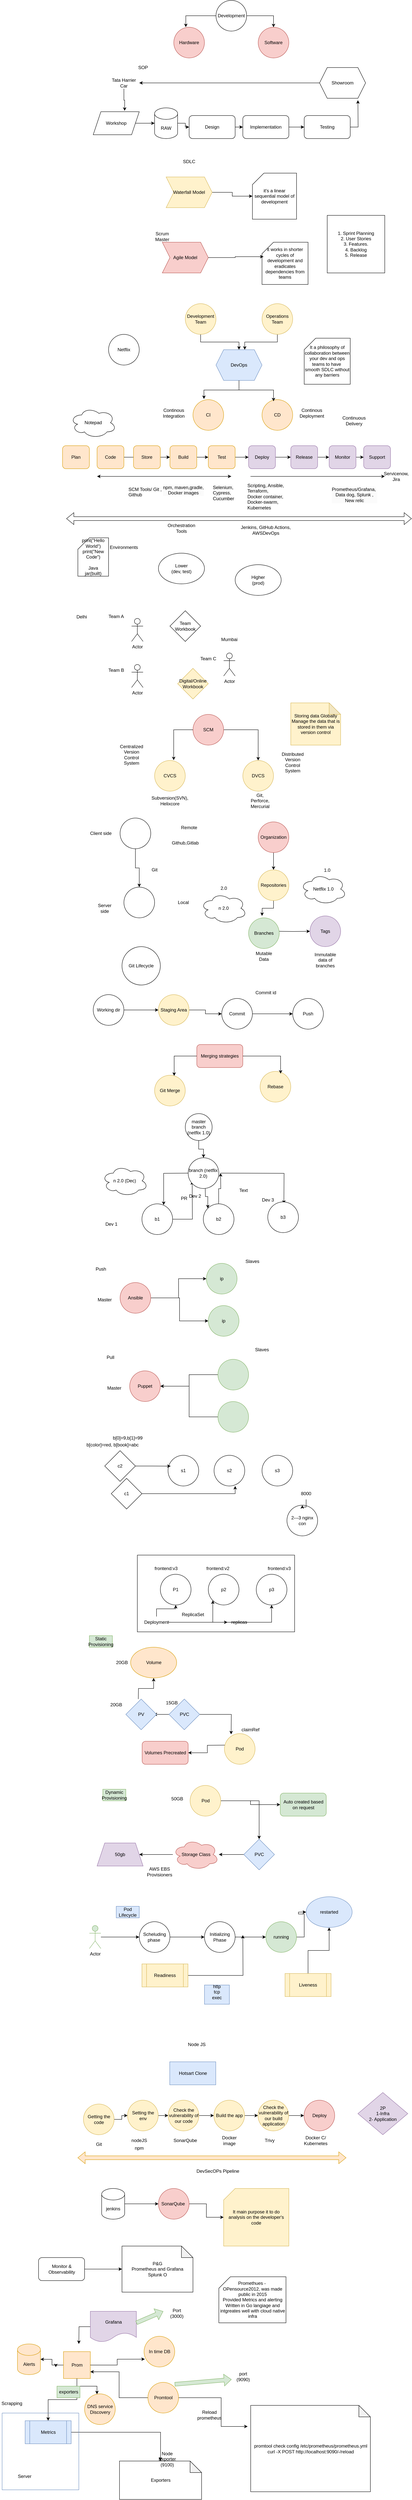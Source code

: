 <mxfile version="24.7.17">
  <diagram name="Page-1" id="rHDHG3lM8t3RmprbiAKM">
    <mxGraphModel dx="1884" dy="557" grid="1" gridSize="10" guides="1" tooltips="1" connect="1" arrows="1" fold="1" page="1" pageScale="1" pageWidth="850" pageHeight="1100" math="0" shadow="0">
      <root>
        <mxCell id="0" />
        <mxCell id="1" parent="0" />
        <mxCell id="Run5okdQB8i3EcOxjmgW-6" style="edgeStyle=orthogonalEdgeStyle;rounded=0;orthogonalLoop=1;jettySize=auto;html=1;entryX=0.5;entryY=0;entryDx=0;entryDy=0;" parent="1" source="Run5okdQB8i3EcOxjmgW-1" target="Run5okdQB8i3EcOxjmgW-4" edge="1">
          <mxGeometry relative="1" as="geometry" />
        </mxCell>
        <mxCell id="Run5okdQB8i3EcOxjmgW-1" value="Development" style="ellipse;whiteSpace=wrap;html=1;aspect=fixed;" parent="1" vertex="1">
          <mxGeometry x="330" y="20" width="80" height="80" as="geometry" />
        </mxCell>
        <mxCell id="Run5okdQB8i3EcOxjmgW-14" style="edgeStyle=orthogonalEdgeStyle;rounded=0;orthogonalLoop=1;jettySize=auto;html=1;" parent="1" source="Run5okdQB8i3EcOxjmgW-2" target="Run5okdQB8i3EcOxjmgW-7" edge="1">
          <mxGeometry relative="1" as="geometry" />
        </mxCell>
        <mxCell id="Run5okdQB8i3EcOxjmgW-2" value="Showroom" style="shape=hexagon;perimeter=hexagonPerimeter2;whiteSpace=wrap;html=1;fixedSize=1;" parent="1" vertex="1">
          <mxGeometry x="600" y="195" width="120" height="80" as="geometry" />
        </mxCell>
        <mxCell id="Run5okdQB8i3EcOxjmgW-3" value="Hardware" style="ellipse;whiteSpace=wrap;html=1;aspect=fixed;fillColor=#f8cecc;strokeColor=#b85450;" parent="1" vertex="1">
          <mxGeometry x="220" y="90" width="80" height="80" as="geometry" />
        </mxCell>
        <mxCell id="Run5okdQB8i3EcOxjmgW-4" value="Software" style="ellipse;whiteSpace=wrap;html=1;aspect=fixed;fillColor=#f8cecc;strokeColor=#b85450;" parent="1" vertex="1">
          <mxGeometry x="440" y="90" width="80" height="80" as="geometry" />
        </mxCell>
        <mxCell id="Run5okdQB8i3EcOxjmgW-5" style="edgeStyle=orthogonalEdgeStyle;rounded=0;orthogonalLoop=1;jettySize=auto;html=1;entryX=0.392;entryY=-0.004;entryDx=0;entryDy=0;entryPerimeter=0;" parent="1" source="Run5okdQB8i3EcOxjmgW-1" target="Run5okdQB8i3EcOxjmgW-3" edge="1">
          <mxGeometry relative="1" as="geometry" />
        </mxCell>
        <mxCell id="Run5okdQB8i3EcOxjmgW-7" value="Tata Harrier Car" style="text;html=1;align=center;verticalAlign=middle;whiteSpace=wrap;rounded=0;" parent="1" vertex="1">
          <mxGeometry x="50" y="220" width="80" height="30" as="geometry" />
        </mxCell>
        <mxCell id="Run5okdQB8i3EcOxjmgW-16" value="" style="edgeStyle=orthogonalEdgeStyle;rounded=0;orthogonalLoop=1;jettySize=auto;html=1;" parent="1" source="Run5okdQB8i3EcOxjmgW-8" target="Run5okdQB8i3EcOxjmgW-9" edge="1">
          <mxGeometry relative="1" as="geometry" />
        </mxCell>
        <mxCell id="Run5okdQB8i3EcOxjmgW-8" value="Workshop" style="shape=parallelogram;perimeter=parallelogramPerimeter;whiteSpace=wrap;html=1;fixedSize=1;" parent="1" vertex="1">
          <mxGeometry x="10" y="310" width="120" height="60" as="geometry" />
        </mxCell>
        <mxCell id="Run5okdQB8i3EcOxjmgW-17" value="" style="edgeStyle=orthogonalEdgeStyle;rounded=0;orthogonalLoop=1;jettySize=auto;html=1;" parent="1" source="Run5okdQB8i3EcOxjmgW-9" target="Run5okdQB8i3EcOxjmgW-10" edge="1">
          <mxGeometry relative="1" as="geometry" />
        </mxCell>
        <mxCell id="Run5okdQB8i3EcOxjmgW-9" value="RAW" style="shape=cylinder3;whiteSpace=wrap;html=1;boundedLbl=1;backgroundOutline=1;size=15;" parent="1" vertex="1">
          <mxGeometry x="170" y="300" width="60" height="80" as="geometry" />
        </mxCell>
        <mxCell id="Run5okdQB8i3EcOxjmgW-18" value="" style="edgeStyle=orthogonalEdgeStyle;rounded=0;orthogonalLoop=1;jettySize=auto;html=1;" parent="1" source="Run5okdQB8i3EcOxjmgW-10" target="Run5okdQB8i3EcOxjmgW-11" edge="1">
          <mxGeometry relative="1" as="geometry" />
        </mxCell>
        <mxCell id="Run5okdQB8i3EcOxjmgW-10" value="Design" style="rounded=1;whiteSpace=wrap;html=1;" parent="1" vertex="1">
          <mxGeometry x="260" y="320" width="120" height="60" as="geometry" />
        </mxCell>
        <mxCell id="Run5okdQB8i3EcOxjmgW-19" value="" style="edgeStyle=orthogonalEdgeStyle;rounded=0;orthogonalLoop=1;jettySize=auto;html=1;" parent="1" source="Run5okdQB8i3EcOxjmgW-11" target="Run5okdQB8i3EcOxjmgW-12" edge="1">
          <mxGeometry relative="1" as="geometry" />
        </mxCell>
        <mxCell id="Run5okdQB8i3EcOxjmgW-11" value="Implementation" style="rounded=1;whiteSpace=wrap;html=1;" parent="1" vertex="1">
          <mxGeometry x="400" y="320" width="120" height="60" as="geometry" />
        </mxCell>
        <mxCell id="Run5okdQB8i3EcOxjmgW-13" style="edgeStyle=orthogonalEdgeStyle;rounded=0;orthogonalLoop=1;jettySize=auto;html=1;" parent="1" source="Run5okdQB8i3EcOxjmgW-12" edge="1">
          <mxGeometry relative="1" as="geometry">
            <mxPoint x="700" y="280" as="targetPoint" />
          </mxGeometry>
        </mxCell>
        <mxCell id="Run5okdQB8i3EcOxjmgW-12" value="Testing" style="rounded=1;whiteSpace=wrap;html=1;" parent="1" vertex="1">
          <mxGeometry x="560" y="320" width="120" height="60" as="geometry" />
        </mxCell>
        <mxCell id="Run5okdQB8i3EcOxjmgW-15" style="edgeStyle=orthogonalEdgeStyle;rounded=0;orthogonalLoop=1;jettySize=auto;html=1;entryX=0.683;entryY=-0.039;entryDx=0;entryDy=0;entryPerimeter=0;" parent="1" source="Run5okdQB8i3EcOxjmgW-7" target="Run5okdQB8i3EcOxjmgW-8" edge="1">
          <mxGeometry relative="1" as="geometry" />
        </mxCell>
        <mxCell id="Run5okdQB8i3EcOxjmgW-20" value="SOP" style="text;html=1;align=center;verticalAlign=middle;whiteSpace=wrap;rounded=0;" parent="1" vertex="1">
          <mxGeometry x="110" y="180" width="60" height="30" as="geometry" />
        </mxCell>
        <mxCell id="Run5okdQB8i3EcOxjmgW-21" value="SDLC" style="text;html=1;align=center;verticalAlign=middle;whiteSpace=wrap;rounded=0;" parent="1" vertex="1">
          <mxGeometry x="200" y="420" width="120" height="40" as="geometry" />
        </mxCell>
        <mxCell id="Run5okdQB8i3EcOxjmgW-24" value="" style="edgeStyle=orthogonalEdgeStyle;rounded=0;orthogonalLoop=1;jettySize=auto;html=1;" parent="1" source="Run5okdQB8i3EcOxjmgW-22" target="Run5okdQB8i3EcOxjmgW-23" edge="1">
          <mxGeometry relative="1" as="geometry" />
        </mxCell>
        <mxCell id="Run5okdQB8i3EcOxjmgW-22" value="Waterfall Model" style="shape=step;perimeter=stepPerimeter;whiteSpace=wrap;html=1;fixedSize=1;fillColor=#fff2cc;strokeColor=#d6b656;" parent="1" vertex="1">
          <mxGeometry x="200" y="480" width="120" height="80" as="geometry" />
        </mxCell>
        <mxCell id="Run5okdQB8i3EcOxjmgW-23" value="it&#39;s a linear sequential model of development" style="shape=card;whiteSpace=wrap;html=1;" parent="1" vertex="1">
          <mxGeometry x="425" y="470" width="115" height="120" as="geometry" />
        </mxCell>
        <mxCell id="Run5okdQB8i3EcOxjmgW-25" value="Agile Model" style="shape=step;perimeter=stepPerimeter;whiteSpace=wrap;html=1;fixedSize=1;fillColor=#f8cecc;strokeColor=#b85450;" parent="1" vertex="1">
          <mxGeometry x="190" y="650" width="120" height="80" as="geometry" />
        </mxCell>
        <mxCell id="Run5okdQB8i3EcOxjmgW-26" value="it works in shorter cycles of development and eradicates dependencies from teams" style="shape=card;whiteSpace=wrap;html=1;" parent="1" vertex="1">
          <mxGeometry x="450" y="650" width="120" height="110" as="geometry" />
        </mxCell>
        <mxCell id="Run5okdQB8i3EcOxjmgW-27" style="edgeStyle=orthogonalEdgeStyle;rounded=0;orthogonalLoop=1;jettySize=auto;html=1;entryX=0.033;entryY=0.342;entryDx=0;entryDy=0;entryPerimeter=0;" parent="1" source="Run5okdQB8i3EcOxjmgW-25" target="Run5okdQB8i3EcOxjmgW-26" edge="1">
          <mxGeometry relative="1" as="geometry" />
        </mxCell>
        <mxCell id="Run5okdQB8i3EcOxjmgW-28" value="Scrum Master" style="text;html=1;align=center;verticalAlign=middle;whiteSpace=wrap;rounded=0;" parent="1" vertex="1">
          <mxGeometry x="160" y="620" width="60" height="30" as="geometry" />
        </mxCell>
        <mxCell id="Run5okdQB8i3EcOxjmgW-29" value="1. Sprint Planning&lt;div&gt;2. User Stories&lt;/div&gt;&lt;div&gt;3. Features.&lt;/div&gt;&lt;div&gt;4. Backlog&lt;/div&gt;&lt;div&gt;5. Release&lt;/div&gt;" style="whiteSpace=wrap;html=1;aspect=fixed;" parent="1" vertex="1">
          <mxGeometry x="620" y="580" width="150" height="150" as="geometry" />
        </mxCell>
        <mxCell id="Run5okdQB8i3EcOxjmgW-30" value="Netflix" style="ellipse;whiteSpace=wrap;html=1;aspect=fixed;" parent="1" vertex="1">
          <mxGeometry x="50" y="890" width="80" height="80" as="geometry" />
        </mxCell>
        <mxCell id="Run5okdQB8i3EcOxjmgW-35" style="edgeStyle=orthogonalEdgeStyle;rounded=0;orthogonalLoop=1;jettySize=auto;html=1;" parent="1" source="Run5okdQB8i3EcOxjmgW-31" target="Run5okdQB8i3EcOxjmgW-34" edge="1">
          <mxGeometry relative="1" as="geometry" />
        </mxCell>
        <mxCell id="Run5okdQB8i3EcOxjmgW-31" value="Development Team" style="ellipse;whiteSpace=wrap;html=1;aspect=fixed;fillColor=#fff2cc;strokeColor=#d6b656;" parent="1" vertex="1">
          <mxGeometry x="250" y="810" width="80" height="80" as="geometry" />
        </mxCell>
        <mxCell id="Run5okdQB8i3EcOxjmgW-32" value="&lt;span&gt;&lt;/span&gt;" style="text;whiteSpace=wrap;html=1;" parent="1" vertex="1">
          <mxGeometry x="490" y="850" width="30" height="20" as="geometry" />
        </mxCell>
        <mxCell id="Run5okdQB8i3EcOxjmgW-36" style="edgeStyle=orthogonalEdgeStyle;rounded=0;orthogonalLoop=1;jettySize=auto;html=1;entryX=0.625;entryY=0;entryDx=0;entryDy=0;" parent="1" source="Run5okdQB8i3EcOxjmgW-33" target="Run5okdQB8i3EcOxjmgW-34" edge="1">
          <mxGeometry relative="1" as="geometry" />
        </mxCell>
        <mxCell id="Run5okdQB8i3EcOxjmgW-33" value="Operations&lt;div&gt;Team&lt;/div&gt;" style="ellipse;whiteSpace=wrap;html=1;aspect=fixed;fillColor=#fff2cc;strokeColor=#d6b656;" parent="1" vertex="1">
          <mxGeometry x="450" y="810" width="80" height="80" as="geometry" />
        </mxCell>
        <mxCell id="Run5okdQB8i3EcOxjmgW-34" value="DevOps" style="shape=hexagon;perimeter=hexagonPerimeter2;whiteSpace=wrap;html=1;fixedSize=1;fillColor=#dae8fc;strokeColor=#6c8ebf;" parent="1" vertex="1">
          <mxGeometry x="330" y="930" width="120" height="80" as="geometry" />
        </mxCell>
        <mxCell id="Run5okdQB8i3EcOxjmgW-37" value="It a philosophy of collaboration between your dev and ops teams to have&amp;nbsp; smooth SDLC without any barriers" style="shape=card;whiteSpace=wrap;html=1;" parent="1" vertex="1">
          <mxGeometry x="560" y="900" width="120" height="120" as="geometry" />
        </mxCell>
        <mxCell id="Run5okdQB8i3EcOxjmgW-38" value="CI" style="ellipse;whiteSpace=wrap;html=1;aspect=fixed;fillColor=#ffe6cc;strokeColor=#d79b00;" parent="1" vertex="1">
          <mxGeometry x="270" y="1060" width="80" height="80" as="geometry" />
        </mxCell>
        <mxCell id="Run5okdQB8i3EcOxjmgW-39" value="CD" style="ellipse;whiteSpace=wrap;html=1;aspect=fixed;fillColor=#ffe6cc;strokeColor=#d79b00;" parent="1" vertex="1">
          <mxGeometry x="450" y="1060" width="80" height="80" as="geometry" />
        </mxCell>
        <mxCell id="Run5okdQB8i3EcOxjmgW-40" style="edgeStyle=orthogonalEdgeStyle;rounded=0;orthogonalLoop=1;jettySize=auto;html=1;entryX=0.358;entryY=-0.021;entryDx=0;entryDy=0;entryPerimeter=0;" parent="1" source="Run5okdQB8i3EcOxjmgW-34" target="Run5okdQB8i3EcOxjmgW-38" edge="1">
          <mxGeometry relative="1" as="geometry" />
        </mxCell>
        <mxCell id="Run5okdQB8i3EcOxjmgW-41" style="edgeStyle=orthogonalEdgeStyle;rounded=0;orthogonalLoop=1;jettySize=auto;html=1;entryX=0.375;entryY=0.054;entryDx=0;entryDy=0;entryPerimeter=0;" parent="1" source="Run5okdQB8i3EcOxjmgW-34" target="Run5okdQB8i3EcOxjmgW-39" edge="1">
          <mxGeometry relative="1" as="geometry" />
        </mxCell>
        <mxCell id="Run5okdQB8i3EcOxjmgW-42" value="Plan" style="rounded=1;whiteSpace=wrap;html=1;fillColor=#ffe6cc;strokeColor=#d79b00;" parent="1" vertex="1">
          <mxGeometry x="-70" y="1180" width="70" height="60" as="geometry" />
        </mxCell>
        <mxCell id="Run5okdQB8i3EcOxjmgW-43" value="" style="edgeStyle=orthogonalEdgeStyle;rounded=0;orthogonalLoop=1;jettySize=auto;html=1;" parent="1" source="Run5okdQB8i3EcOxjmgW-44" target="Run5okdQB8i3EcOxjmgW-52" edge="1">
          <mxGeometry relative="1" as="geometry" />
        </mxCell>
        <mxCell id="Run5okdQB8i3EcOxjmgW-44" value="Code" style="rounded=1;whiteSpace=wrap;html=1;fillColor=#ffe6cc;strokeColor=#d79b00;" parent="1" vertex="1">
          <mxGeometry x="20" y="1180" width="70" height="60" as="geometry" />
        </mxCell>
        <mxCell id="Run5okdQB8i3EcOxjmgW-45" value="" style="edgeStyle=orthogonalEdgeStyle;rounded=0;orthogonalLoop=1;jettySize=auto;html=1;" parent="1" source="Run5okdQB8i3EcOxjmgW-46" target="Run5okdQB8i3EcOxjmgW-52" edge="1">
          <mxGeometry relative="1" as="geometry" />
        </mxCell>
        <mxCell id="Run5okdQB8i3EcOxjmgW-46" value="Store" style="rounded=1;whiteSpace=wrap;html=1;fillColor=#ffe6cc;strokeColor=#d79b00;" parent="1" vertex="1">
          <mxGeometry x="115" y="1180" width="70" height="60" as="geometry" />
        </mxCell>
        <mxCell id="Run5okdQB8i3EcOxjmgW-47" value="" style="edgeStyle=orthogonalEdgeStyle;rounded=0;orthogonalLoop=1;jettySize=auto;html=1;" parent="1" source="Run5okdQB8i3EcOxjmgW-48" target="Run5okdQB8i3EcOxjmgW-56" edge="1">
          <mxGeometry relative="1" as="geometry" />
        </mxCell>
        <mxCell id="Run5okdQB8i3EcOxjmgW-48" value="Release" style="rounded=1;whiteSpace=wrap;html=1;fillColor=#e1d5e7;strokeColor=#9673a6;" parent="1" vertex="1">
          <mxGeometry x="525" y="1180" width="70" height="60" as="geometry" />
        </mxCell>
        <mxCell id="Run5okdQB8i3EcOxjmgW-49" value="" style="edgeStyle=orthogonalEdgeStyle;rounded=0;orthogonalLoop=1;jettySize=auto;html=1;" parent="1" source="Run5okdQB8i3EcOxjmgW-50" target="Run5okdQB8i3EcOxjmgW-48" edge="1">
          <mxGeometry relative="1" as="geometry" />
        </mxCell>
        <mxCell id="Run5okdQB8i3EcOxjmgW-50" value="Deploy" style="rounded=1;whiteSpace=wrap;html=1;fillColor=#e1d5e7;strokeColor=#9673a6;" parent="1" vertex="1">
          <mxGeometry x="415" y="1180" width="70" height="60" as="geometry" />
        </mxCell>
        <mxCell id="Run5okdQB8i3EcOxjmgW-51" value="" style="edgeStyle=orthogonalEdgeStyle;rounded=0;orthogonalLoop=1;jettySize=auto;html=1;" parent="1" source="Run5okdQB8i3EcOxjmgW-52" target="Run5okdQB8i3EcOxjmgW-54" edge="1">
          <mxGeometry relative="1" as="geometry" />
        </mxCell>
        <mxCell id="Run5okdQB8i3EcOxjmgW-52" value="Build" style="rounded=1;whiteSpace=wrap;html=1;fillColor=#ffe6cc;strokeColor=#d79b00;" parent="1" vertex="1">
          <mxGeometry x="210" y="1180" width="70" height="60" as="geometry" />
        </mxCell>
        <mxCell id="Run5okdQB8i3EcOxjmgW-53" value="" style="edgeStyle=orthogonalEdgeStyle;rounded=0;orthogonalLoop=1;jettySize=auto;html=1;" parent="1" source="Run5okdQB8i3EcOxjmgW-54" target="Run5okdQB8i3EcOxjmgW-50" edge="1">
          <mxGeometry relative="1" as="geometry" />
        </mxCell>
        <mxCell id="Run5okdQB8i3EcOxjmgW-54" value="Test" style="rounded=1;whiteSpace=wrap;html=1;fillColor=#ffe6cc;strokeColor=#d79b00;" parent="1" vertex="1">
          <mxGeometry x="310" y="1180" width="70" height="60" as="geometry" />
        </mxCell>
        <mxCell id="Run5okdQB8i3EcOxjmgW-55" value="" style="edgeStyle=orthogonalEdgeStyle;rounded=0;orthogonalLoop=1;jettySize=auto;html=1;" parent="1" source="Run5okdQB8i3EcOxjmgW-56" target="Run5okdQB8i3EcOxjmgW-57" edge="1">
          <mxGeometry relative="1" as="geometry" />
        </mxCell>
        <mxCell id="Run5okdQB8i3EcOxjmgW-56" value="Monitor" style="rounded=1;whiteSpace=wrap;html=1;fillColor=#e1d5e7;strokeColor=#9673a6;" parent="1" vertex="1">
          <mxGeometry x="625" y="1180" width="70" height="60" as="geometry" />
        </mxCell>
        <mxCell id="Run5okdQB8i3EcOxjmgW-57" value="Support" style="rounded=1;whiteSpace=wrap;html=1;fillColor=#e1d5e7;strokeColor=#9673a6;" parent="1" vertex="1">
          <mxGeometry x="715" y="1180" width="70" height="60" as="geometry" />
        </mxCell>
        <mxCell id="Run5okdQB8i3EcOxjmgW-58" value="" style="endArrow=classic;startArrow=classic;html=1;rounded=0;" parent="1" edge="1">
          <mxGeometry width="50" height="50" relative="1" as="geometry">
            <mxPoint x="20" y="1260" as="sourcePoint" />
            <mxPoint x="370" y="1260" as="targetPoint" />
          </mxGeometry>
        </mxCell>
        <mxCell id="Run5okdQB8i3EcOxjmgW-59" value="" style="endArrow=classic;html=1;rounded=0;entryX=0;entryY=0.5;entryDx=0;entryDy=0;" parent="1" target="Run5okdQB8i3EcOxjmgW-72" edge="1">
          <mxGeometry width="50" height="50" relative="1" as="geometry">
            <mxPoint x="420" y="1260" as="sourcePoint" />
            <mxPoint x="600" y="1260" as="targetPoint" />
          </mxGeometry>
        </mxCell>
        <mxCell id="Run5okdQB8i3EcOxjmgW-60" value="&lt;span style=&quot;color: rgb(0, 0, 0); font-family: Helvetica; font-size: 12px; font-style: normal; font-variant-ligatures: normal; font-variant-caps: normal; font-weight: 400; letter-spacing: normal; orphans: 2; text-align: center; text-indent: 0px; text-transform: none; widows: 2; word-spacing: 0px; -webkit-text-stroke-width: 0px; white-space: normal; background-color: rgb(251, 251, 251); text-decoration-thickness: initial; text-decoration-style: initial; text-decoration-color: initial; display: inline !important; float: none;&quot;&gt;SCM Tools/ Git , Github&lt;/span&gt;" style="text;whiteSpace=wrap;html=1;" parent="1" vertex="1">
          <mxGeometry x="100" y="1280" width="100" height="40" as="geometry" />
        </mxCell>
        <mxCell id="Run5okdQB8i3EcOxjmgW-61" value="&lt;span style=&quot;color: rgb(0, 0, 0); font-family: Helvetica; font-size: 12px; font-style: normal; font-variant-ligatures: normal; font-variant-caps: normal; font-weight: 400; letter-spacing: normal; orphans: 2; text-align: center; text-indent: 0px; text-transform: none; widows: 2; word-spacing: 0px; -webkit-text-stroke-width: 0px; white-space: normal; background-color: rgb(251, 251, 251); text-decoration-thickness: initial; text-decoration-style: initial; text-decoration-color: initial; display: inline !important; float: none;&quot;&gt;npm, maven,gradle,&lt;/span&gt;&lt;div style=&quot;forced-color-adjust: none; color: rgb(0, 0, 0); font-family: Helvetica; font-size: 12px; font-style: normal; font-variant-ligatures: normal; font-variant-caps: normal; font-weight: 400; letter-spacing: normal; orphans: 2; text-align: center; text-indent: 0px; text-transform: none; widows: 2; word-spacing: 0px; -webkit-text-stroke-width: 0px; white-space: normal; background-color: rgb(251, 251, 251); text-decoration-thickness: initial; text-decoration-style: initial; text-decoration-color: initial;&quot;&gt;Docker images&lt;/div&gt;" style="text;whiteSpace=wrap;html=1;" parent="1" vertex="1">
          <mxGeometry x="190" y="1275" width="140" height="50" as="geometry" />
        </mxCell>
        <mxCell id="Run5okdQB8i3EcOxjmgW-62" value="&lt;span style=&quot;color: rgb(0, 0, 0); font-family: Helvetica; font-size: 12px; font-style: normal; font-variant-ligatures: normal; font-variant-caps: normal; font-weight: 400; letter-spacing: normal; orphans: 2; text-align: center; text-indent: 0px; text-transform: none; widows: 2; word-spacing: 0px; -webkit-text-stroke-width: 0px; white-space: normal; background-color: rgb(251, 251, 251); text-decoration-thickness: initial; text-decoration-style: initial; text-decoration-color: initial; display: inline !important; float: none;&quot;&gt;Selenium, Cypress, Cucumber&lt;/span&gt;" style="text;whiteSpace=wrap;html=1;" parent="1" vertex="1">
          <mxGeometry x="320" y="1275" width="80" height="50" as="geometry" />
        </mxCell>
        <mxCell id="Run5okdQB8i3EcOxjmgW-63" value="&lt;span style=&quot;color: rgb(0, 0, 0); font-family: Helvetica; font-size: 12px; font-style: normal; font-variant-ligatures: normal; font-variant-caps: normal; font-weight: 400; letter-spacing: normal; orphans: 2; text-align: center; text-indent: 0px; text-transform: none; widows: 2; word-spacing: 0px; -webkit-text-stroke-width: 0px; white-space: normal; background-color: rgb(251, 251, 251); text-decoration-thickness: initial; text-decoration-style: initial; text-decoration-color: initial; display: inline !important; float: none;&quot;&gt;Prometheus/Grafana,&lt;/span&gt;&lt;div style=&quot;forced-color-adjust: none; color: rgb(0, 0, 0); font-family: Helvetica; font-size: 12px; font-style: normal; font-variant-ligatures: normal; font-variant-caps: normal; font-weight: 400; letter-spacing: normal; orphans: 2; text-align: center; text-indent: 0px; text-transform: none; widows: 2; word-spacing: 0px; -webkit-text-stroke-width: 0px; white-space: normal; background-color: rgb(251, 251, 251); text-decoration-thickness: initial; text-decoration-style: initial; text-decoration-color: initial;&quot;&gt;Data dog, Splunk , New relic&lt;/div&gt;" style="text;whiteSpace=wrap;html=1;" parent="1" vertex="1">
          <mxGeometry x="630" y="1280" width="120" height="60" as="geometry" />
        </mxCell>
        <mxCell id="Run5okdQB8i3EcOxjmgW-64" value="Notepad" style="ellipse;shape=cloud;whiteSpace=wrap;html=1;" parent="1" vertex="1">
          <mxGeometry x="-50" y="1080" width="120" height="80" as="geometry" />
        </mxCell>
        <mxCell id="Run5okdQB8i3EcOxjmgW-65" value="print(&quot;Hello World&quot;)&lt;br&gt;print(&quot;New Code&quot;)&lt;div&gt;&lt;br&gt;&lt;/div&gt;&lt;div&gt;Java&lt;/div&gt;&lt;div&gt;jar(built)&lt;/div&gt;" style="shape=card;whiteSpace=wrap;html=1;" parent="1" vertex="1">
          <mxGeometry x="-30" y="1420" width="80" height="100" as="geometry" />
        </mxCell>
        <mxCell id="Run5okdQB8i3EcOxjmgW-66" value="Continous Deployment" style="text;html=1;align=center;verticalAlign=middle;whiteSpace=wrap;rounded=0;" parent="1" vertex="1">
          <mxGeometry x="550" y="1080" width="60" height="30" as="geometry" />
        </mxCell>
        <mxCell id="Run5okdQB8i3EcOxjmgW-67" value="Continous Integration" style="text;html=1;align=center;verticalAlign=middle;whiteSpace=wrap;rounded=0;" parent="1" vertex="1">
          <mxGeometry x="190" y="1080" width="60" height="30" as="geometry" />
        </mxCell>
        <mxCell id="Run5okdQB8i3EcOxjmgW-68" value="Continuous Delivery" style="text;html=1;align=center;verticalAlign=middle;whiteSpace=wrap;rounded=0;" parent="1" vertex="1">
          <mxGeometry x="660" y="1100" width="60" height="30" as="geometry" />
        </mxCell>
        <mxCell id="Run5okdQB8i3EcOxjmgW-69" value="Lower&lt;div&gt;(dev, test)&lt;/div&gt;" style="ellipse;whiteSpace=wrap;html=1;" parent="1" vertex="1">
          <mxGeometry x="180" y="1460" width="120" height="80" as="geometry" />
        </mxCell>
        <mxCell id="Run5okdQB8i3EcOxjmgW-70" value="Environments" style="text;html=1;align=center;verticalAlign=middle;whiteSpace=wrap;rounded=0;" parent="1" vertex="1">
          <mxGeometry x="60" y="1430" width="60" height="30" as="geometry" />
        </mxCell>
        <mxCell id="Run5okdQB8i3EcOxjmgW-71" value="Higher&lt;div&gt;(prod)&lt;/div&gt;" style="ellipse;whiteSpace=wrap;html=1;" parent="1" vertex="1">
          <mxGeometry x="380" y="1490" width="120" height="80" as="geometry" />
        </mxCell>
        <mxCell id="Run5okdQB8i3EcOxjmgW-72" value="Servicenow, Jira" style="text;html=1;align=center;verticalAlign=middle;whiteSpace=wrap;rounded=0;" parent="1" vertex="1">
          <mxGeometry x="770" y="1245" width="60" height="30" as="geometry" />
        </mxCell>
        <mxCell id="Run5okdQB8i3EcOxjmgW-73" value="&lt;span style=&quot;color: rgb(0, 0, 0); font-family: Helvetica; font-size: 12px; font-style: normal; font-variant-ligatures: normal; font-variant-caps: normal; font-weight: 400; letter-spacing: normal; orphans: 2; text-align: center; text-indent: 0px; text-transform: none; widows: 2; word-spacing: 0px; -webkit-text-stroke-width: 0px; white-space: normal; background-color: rgb(251, 251, 251); text-decoration-thickness: initial; text-decoration-style: initial; text-decoration-color: initial; display: inline !important; float: none;&quot;&gt;Scripting, Ansible, Terraform,&lt;/span&gt;&lt;br style=&quot;forced-color-adjust: none; color: rgb(0, 0, 0); font-family: Helvetica; font-size: 12px; font-style: normal; font-variant-ligatures: normal; font-variant-caps: normal; font-weight: 400; letter-spacing: normal; orphans: 2; text-align: center; text-indent: 0px; text-transform: none; widows: 2; word-spacing: 0px; -webkit-text-stroke-width: 0px; white-space: normal; background-color: rgb(251, 251, 251); text-decoration-thickness: initial; text-decoration-style: initial; text-decoration-color: initial;&quot;&gt;&lt;span style=&quot;color: rgb(0, 0, 0); font-family: Helvetica; font-size: 12px; font-style: normal; font-variant-ligatures: normal; font-variant-caps: normal; font-weight: 400; letter-spacing: normal; orphans: 2; text-align: center; text-indent: 0px; text-transform: none; widows: 2; word-spacing: 0px; -webkit-text-stroke-width: 0px; white-space: normal; background-color: rgb(251, 251, 251); text-decoration-thickness: initial; text-decoration-style: initial; text-decoration-color: initial; display: inline !important; float: none;&quot;&gt;Docker container, Docker-swarm, Kubernetes&lt;/span&gt;" style="text;whiteSpace=wrap;html=1;" parent="1" vertex="1">
          <mxGeometry x="410" y="1270" width="120" height="80" as="geometry" />
        </mxCell>
        <mxCell id="Run5okdQB8i3EcOxjmgW-74" value="" style="shape=flexArrow;endArrow=classic;startArrow=classic;html=1;rounded=0;" parent="1" edge="1">
          <mxGeometry width="100" height="100" relative="1" as="geometry">
            <mxPoint x="-60" y="1370" as="sourcePoint" />
            <mxPoint x="840" y="1370" as="targetPoint" />
          </mxGeometry>
        </mxCell>
        <mxCell id="Run5okdQB8i3EcOxjmgW-75" value="Orchestration Tools" style="text;html=1;align=center;verticalAlign=middle;whiteSpace=wrap;rounded=0;" parent="1" vertex="1">
          <mxGeometry x="210" y="1380" width="60" height="30" as="geometry" />
        </mxCell>
        <mxCell id="Run5okdQB8i3EcOxjmgW-76" value="Jenkins, GitHub Actions, AWSDevOps" style="text;html=1;align=center;verticalAlign=middle;whiteSpace=wrap;rounded=0;" parent="1" vertex="1">
          <mxGeometry x="380" y="1380" width="160" height="40" as="geometry" />
        </mxCell>
        <mxCell id="Run5okdQB8i3EcOxjmgW-77" value="Actor" style="shape=umlActor;verticalLabelPosition=bottom;verticalAlign=top;html=1;outlineConnect=0;" parent="1" vertex="1">
          <mxGeometry x="110" y="1630" width="30" height="60" as="geometry" />
        </mxCell>
        <mxCell id="Run5okdQB8i3EcOxjmgW-78" value="Actor" style="shape=umlActor;verticalLabelPosition=bottom;verticalAlign=top;html=1;outlineConnect=0;" parent="1" vertex="1">
          <mxGeometry x="110" y="1750" width="30" height="60" as="geometry" />
        </mxCell>
        <mxCell id="Run5okdQB8i3EcOxjmgW-79" value="Team A" style="text;html=1;align=center;verticalAlign=middle;whiteSpace=wrap;rounded=0;" parent="1" vertex="1">
          <mxGeometry x="40" y="1610" width="60" height="30" as="geometry" />
        </mxCell>
        <mxCell id="Run5okdQB8i3EcOxjmgW-80" value="Team B" style="text;html=1;align=center;verticalAlign=middle;whiteSpace=wrap;rounded=0;" parent="1" vertex="1">
          <mxGeometry x="40" y="1750" width="60" height="30" as="geometry" />
        </mxCell>
        <mxCell id="Run5okdQB8i3EcOxjmgW-81" value="Team Workbook" style="rhombus;whiteSpace=wrap;html=1;" parent="1" vertex="1">
          <mxGeometry x="210" y="1610" width="80" height="80" as="geometry" />
        </mxCell>
        <mxCell id="Run5okdQB8i3EcOxjmgW-82" value="Actor" style="shape=umlActor;verticalLabelPosition=bottom;verticalAlign=top;html=1;outlineConnect=0;" parent="1" vertex="1">
          <mxGeometry x="350" y="1720" width="30" height="60" as="geometry" />
        </mxCell>
        <mxCell id="Run5okdQB8i3EcOxjmgW-83" value="Team C" style="text;html=1;align=center;verticalAlign=middle;whiteSpace=wrap;rounded=0;" parent="1" vertex="1">
          <mxGeometry x="280" y="1720" width="60" height="30" as="geometry" />
        </mxCell>
        <mxCell id="Run5okdQB8i3EcOxjmgW-84" value="Delhi" style="text;html=1;align=center;verticalAlign=middle;whiteSpace=wrap;rounded=0;" parent="1" vertex="1">
          <mxGeometry x="-50" y="1611" width="60" height="30" as="geometry" />
        </mxCell>
        <mxCell id="Run5okdQB8i3EcOxjmgW-85" value="Mumbai" style="text;html=1;align=center;verticalAlign=middle;whiteSpace=wrap;rounded=0;" parent="1" vertex="1">
          <mxGeometry x="335" y="1670" width="60" height="30" as="geometry" />
        </mxCell>
        <mxCell id="Run5okdQB8i3EcOxjmgW-86" value="Digital/Online Workbook" style="rhombus;whiteSpace=wrap;html=1;fillColor=#fff2cc;strokeColor=#d6b656;" parent="1" vertex="1">
          <mxGeometry x="230" y="1760" width="80" height="80" as="geometry" />
        </mxCell>
        <mxCell id="Run5okdQB8i3EcOxjmgW-91" style="edgeStyle=orthogonalEdgeStyle;rounded=0;orthogonalLoop=1;jettySize=auto;html=1;" parent="1" source="Run5okdQB8i3EcOxjmgW-87" target="Run5okdQB8i3EcOxjmgW-89" edge="1">
          <mxGeometry relative="1" as="geometry" />
        </mxCell>
        <mxCell id="Run5okdQB8i3EcOxjmgW-87" value="SCM" style="ellipse;whiteSpace=wrap;html=1;aspect=fixed;fillColor=#f8cecc;strokeColor=#b85450;" parent="1" vertex="1">
          <mxGeometry x="270" y="1880" width="80" height="80" as="geometry" />
        </mxCell>
        <mxCell id="Run5okdQB8i3EcOxjmgW-88" value="CVCS" style="ellipse;whiteSpace=wrap;html=1;aspect=fixed;fillColor=#fff2cc;strokeColor=#d6b656;" parent="1" vertex="1">
          <mxGeometry x="170" y="2000" width="80" height="80" as="geometry" />
        </mxCell>
        <mxCell id="Run5okdQB8i3EcOxjmgW-89" value="DVCS" style="ellipse;whiteSpace=wrap;html=1;aspect=fixed;fillColor=#fff2cc;strokeColor=#d6b656;" parent="1" vertex="1">
          <mxGeometry x="400" y="2000" width="80" height="80" as="geometry" />
        </mxCell>
        <mxCell id="Run5okdQB8i3EcOxjmgW-90" style="edgeStyle=orthogonalEdgeStyle;rounded=0;orthogonalLoop=1;jettySize=auto;html=1;entryX=0.622;entryY=-0.009;entryDx=0;entryDy=0;entryPerimeter=0;" parent="1" source="Run5okdQB8i3EcOxjmgW-87" target="Run5okdQB8i3EcOxjmgW-88" edge="1">
          <mxGeometry relative="1" as="geometry" />
        </mxCell>
        <mxCell id="Run5okdQB8i3EcOxjmgW-92" value="Storing data Globally&lt;div&gt;Manage the data that is stored in them via version control&lt;/div&gt;" style="shape=note;whiteSpace=wrap;html=1;backgroundOutline=1;darkOpacity=0.05;fillColor=#fff2cc;strokeColor=#d6b656;" parent="1" vertex="1">
          <mxGeometry x="525" y="1850" width="130" height="110" as="geometry" />
        </mxCell>
        <mxCell id="Run5okdQB8i3EcOxjmgW-93" value="Centralized Version Control System" style="text;html=1;align=center;verticalAlign=middle;whiteSpace=wrap;rounded=0;" parent="1" vertex="1">
          <mxGeometry x="80" y="1970" width="60" height="30" as="geometry" />
        </mxCell>
        <mxCell id="Run5okdQB8i3EcOxjmgW-94" value="Distributed Version Control System" style="text;html=1;align=center;verticalAlign=middle;whiteSpace=wrap;rounded=0;" parent="1" vertex="1">
          <mxGeometry x="500" y="1990" width="60" height="30" as="geometry" />
        </mxCell>
        <mxCell id="Run5okdQB8i3EcOxjmgW-95" value="Subversion(SVN),&lt;div&gt;Helixcore&lt;/div&gt;" style="text;html=1;align=center;verticalAlign=middle;whiteSpace=wrap;rounded=0;" parent="1" vertex="1">
          <mxGeometry x="180" y="2090" width="60" height="30" as="geometry" />
        </mxCell>
        <mxCell id="Run5okdQB8i3EcOxjmgW-96" value="Git, Perforce, Mercurial" style="text;html=1;align=center;verticalAlign=middle;whiteSpace=wrap;rounded=0;" parent="1" vertex="1">
          <mxGeometry x="415" y="2090" width="60" height="30" as="geometry" />
        </mxCell>
        <mxCell id="Run5okdQB8i3EcOxjmgW-101" style="edgeStyle=orthogonalEdgeStyle;rounded=0;orthogonalLoop=1;jettySize=auto;html=1;entryX=0.5;entryY=0;entryDx=0;entryDy=0;" parent="1" source="Run5okdQB8i3EcOxjmgW-97" target="Run5okdQB8i3EcOxjmgW-98" edge="1">
          <mxGeometry relative="1" as="geometry" />
        </mxCell>
        <mxCell id="Run5okdQB8i3EcOxjmgW-97" value="" style="ellipse;whiteSpace=wrap;html=1;aspect=fixed;" parent="1" vertex="1">
          <mxGeometry x="80" y="2150" width="80" height="80" as="geometry" />
        </mxCell>
        <mxCell id="Run5okdQB8i3EcOxjmgW-98" value="" style="ellipse;whiteSpace=wrap;html=1;aspect=fixed;" parent="1" vertex="1">
          <mxGeometry x="90" y="2330" width="80" height="80" as="geometry" />
        </mxCell>
        <mxCell id="Run5okdQB8i3EcOxjmgW-99" value="Client side" style="text;html=1;align=center;verticalAlign=middle;whiteSpace=wrap;rounded=0;" parent="1" vertex="1">
          <mxGeometry y="2175" width="60" height="30" as="geometry" />
        </mxCell>
        <mxCell id="Run5okdQB8i3EcOxjmgW-100" value="Server side" style="text;html=1;align=center;verticalAlign=middle;whiteSpace=wrap;rounded=0;" parent="1" vertex="1">
          <mxGeometry x="10" y="2370" width="60" height="30" as="geometry" />
        </mxCell>
        <mxCell id="Run5okdQB8i3EcOxjmgW-102" value="Git" style="text;html=1;align=center;verticalAlign=middle;whiteSpace=wrap;rounded=0;" parent="1" vertex="1">
          <mxGeometry x="140" y="2270" width="60" height="30" as="geometry" />
        </mxCell>
        <mxCell id="Run5okdQB8i3EcOxjmgW-103" value="Remote" style="text;html=1;align=center;verticalAlign=middle;whiteSpace=wrap;rounded=0;" parent="1" vertex="1">
          <mxGeometry x="230" y="2160" width="60" height="30" as="geometry" />
        </mxCell>
        <mxCell id="Run5okdQB8i3EcOxjmgW-104" value="Local" style="text;html=1;align=center;verticalAlign=middle;whiteSpace=wrap;rounded=0;" parent="1" vertex="1">
          <mxGeometry x="215" y="2355" width="60" height="30" as="geometry" />
        </mxCell>
        <mxCell id="Run5okdQB8i3EcOxjmgW-105" value="Github,Gitlab" style="text;html=1;align=center;verticalAlign=middle;whiteSpace=wrap;rounded=0;" parent="1" vertex="1">
          <mxGeometry x="220" y="2200" width="60" height="30" as="geometry" />
        </mxCell>
        <mxCell id="Run5okdQB8i3EcOxjmgW-106" value="Netflix 1.0" style="ellipse;shape=cloud;whiteSpace=wrap;html=1;" parent="1" vertex="1">
          <mxGeometry x="550" y="2295" width="120" height="80" as="geometry" />
        </mxCell>
        <mxCell id="Run5okdQB8i3EcOxjmgW-107" value="" style="edgeStyle=orthogonalEdgeStyle;rounded=0;orthogonalLoop=1;jettySize=auto;html=1;" parent="1" source="Run5okdQB8i3EcOxjmgW-108" target="Run5okdQB8i3EcOxjmgW-110" edge="1">
          <mxGeometry relative="1" as="geometry" />
        </mxCell>
        <mxCell id="Run5okdQB8i3EcOxjmgW-108" value="Organization" style="ellipse;whiteSpace=wrap;html=1;aspect=fixed;fillColor=#f8cecc;strokeColor=#b85450;" parent="1" vertex="1">
          <mxGeometry x="440" y="2160" width="80" height="80" as="geometry" />
        </mxCell>
        <mxCell id="Run5okdQB8i3EcOxjmgW-109" value="" style="edgeStyle=orthogonalEdgeStyle;rounded=0;orthogonalLoop=1;jettySize=auto;html=1;" parent="1" source="Run5okdQB8i3EcOxjmgW-110" edge="1">
          <mxGeometry relative="1" as="geometry">
            <mxPoint x="450" y="2405" as="targetPoint" />
          </mxGeometry>
        </mxCell>
        <mxCell id="Run5okdQB8i3EcOxjmgW-110" value="Repositories" style="ellipse;whiteSpace=wrap;html=1;aspect=fixed;fillColor=#fff2cc;strokeColor=#d6b656;" parent="1" vertex="1">
          <mxGeometry x="440" y="2285" width="80" height="80" as="geometry" />
        </mxCell>
        <mxCell id="Run5okdQB8i3EcOxjmgW-111" value="" style="edgeStyle=orthogonalEdgeStyle;rounded=0;orthogonalLoop=1;jettySize=auto;html=1;" parent="1" target="Run5okdQB8i3EcOxjmgW-112" edge="1">
          <mxGeometry relative="1" as="geometry">
            <mxPoint x="490" y="2445" as="sourcePoint" />
          </mxGeometry>
        </mxCell>
        <mxCell id="Run5okdQB8i3EcOxjmgW-112" value="Tags" style="ellipse;whiteSpace=wrap;html=1;aspect=fixed;fillColor=#e1d5e7;strokeColor=#9673a6;" parent="1" vertex="1">
          <mxGeometry x="575" y="2405" width="80" height="80" as="geometry" />
        </mxCell>
        <mxCell id="Run5okdQB8i3EcOxjmgW-113" value="Immutable data of branches" style="text;html=1;align=center;verticalAlign=middle;whiteSpace=wrap;rounded=0;" parent="1" vertex="1">
          <mxGeometry x="585" y="2505" width="60" height="30" as="geometry" />
        </mxCell>
        <mxCell id="Run5okdQB8i3EcOxjmgW-114" value="Mutable Data" style="text;html=1;align=center;verticalAlign=middle;whiteSpace=wrap;rounded=0;" parent="1" vertex="1">
          <mxGeometry x="425" y="2495" width="60" height="30" as="geometry" />
        </mxCell>
        <mxCell id="Run5okdQB8i3EcOxjmgW-115" value="Branches" style="ellipse;whiteSpace=wrap;html=1;aspect=fixed;fillColor=#d5e8d4;strokeColor=#82b366;" parent="1" vertex="1">
          <mxGeometry x="415" y="2410" width="80" height="80" as="geometry" />
        </mxCell>
        <mxCell id="Run5okdQB8i3EcOxjmgW-116" value="n 2.0" style="ellipse;shape=cloud;whiteSpace=wrap;html=1;" parent="1" vertex="1">
          <mxGeometry x="290" y="2345" width="120" height="80" as="geometry" />
        </mxCell>
        <mxCell id="Run5okdQB8i3EcOxjmgW-117" value="1.0" style="text;html=1;align=center;verticalAlign=middle;whiteSpace=wrap;rounded=0;" parent="1" vertex="1">
          <mxGeometry x="590" y="2271" width="60" height="30" as="geometry" />
        </mxCell>
        <mxCell id="Run5okdQB8i3EcOxjmgW-118" value="2.0" style="text;html=1;align=center;verticalAlign=middle;resizable=0;points=[];autosize=1;strokeColor=none;fillColor=none;" parent="1" vertex="1">
          <mxGeometry x="330" y="2318" width="40" height="30" as="geometry" />
        </mxCell>
        <mxCell id="Run5okdQB8i3EcOxjmgW-119" value="" style="edgeStyle=orthogonalEdgeStyle;rounded=0;orthogonalLoop=1;jettySize=auto;html=1;" parent="1" source="Run5okdQB8i3EcOxjmgW-120" target="Run5okdQB8i3EcOxjmgW-122" edge="1">
          <mxGeometry relative="1" as="geometry" />
        </mxCell>
        <mxCell id="Run5okdQB8i3EcOxjmgW-120" value="Working dir" style="ellipse;whiteSpace=wrap;html=1;aspect=fixed;" parent="1" vertex="1">
          <mxGeometry x="10" y="2610" width="80" height="80" as="geometry" />
        </mxCell>
        <mxCell id="Run5okdQB8i3EcOxjmgW-121" value="" style="edgeStyle=orthogonalEdgeStyle;rounded=0;orthogonalLoop=1;jettySize=auto;html=1;" parent="1" source="Run5okdQB8i3EcOxjmgW-122" target="Run5okdQB8i3EcOxjmgW-124" edge="1">
          <mxGeometry relative="1" as="geometry" />
        </mxCell>
        <mxCell id="Run5okdQB8i3EcOxjmgW-122" value="Staging Area" style="ellipse;whiteSpace=wrap;html=1;aspect=fixed;fillColor=#fff2cc;strokeColor=#d6b656;" parent="1" vertex="1">
          <mxGeometry x="180" y="2610" width="80" height="80" as="geometry" />
        </mxCell>
        <mxCell id="Run5okdQB8i3EcOxjmgW-123" style="edgeStyle=orthogonalEdgeStyle;rounded=0;orthogonalLoop=1;jettySize=auto;html=1;entryX=0;entryY=0.5;entryDx=0;entryDy=0;" parent="1" source="Run5okdQB8i3EcOxjmgW-124" target="Run5okdQB8i3EcOxjmgW-126" edge="1">
          <mxGeometry relative="1" as="geometry" />
        </mxCell>
        <mxCell id="Run5okdQB8i3EcOxjmgW-124" value="Commit" style="ellipse;whiteSpace=wrap;html=1;aspect=fixed;" parent="1" vertex="1">
          <mxGeometry x="345" y="2620" width="80" height="80" as="geometry" />
        </mxCell>
        <mxCell id="Run5okdQB8i3EcOxjmgW-125" value="Commit id" style="text;html=1;align=center;verticalAlign=middle;whiteSpace=wrap;rounded=0;" parent="1" vertex="1">
          <mxGeometry x="430" y="2590" width="60" height="30" as="geometry" />
        </mxCell>
        <mxCell id="Run5okdQB8i3EcOxjmgW-126" value="Push" style="ellipse;whiteSpace=wrap;html=1;aspect=fixed;" parent="1" vertex="1">
          <mxGeometry x="530" y="2620" width="80" height="80" as="geometry" />
        </mxCell>
        <mxCell id="Run5okdQB8i3EcOxjmgW-127" value="Git Lifecycle" style="ellipse;whiteSpace=wrap;html=1;aspect=fixed;" parent="1" vertex="1">
          <mxGeometry x="85" y="2485" width="100" height="100" as="geometry" />
        </mxCell>
        <mxCell id="Run5okdQB8i3EcOxjmgW-129" value="Merging strategies" style="rounded=1;whiteSpace=wrap;html=1;fillColor=#f8cecc;strokeColor=#b85450;" parent="1" vertex="1">
          <mxGeometry x="280" y="2740" width="120" height="60" as="geometry" />
        </mxCell>
        <mxCell id="Run5okdQB8i3EcOxjmgW-130" value="Git Merge" style="ellipse;whiteSpace=wrap;html=1;aspect=fixed;fillColor=#fff2cc;strokeColor=#d6b656;" parent="1" vertex="1">
          <mxGeometry x="170" y="2820" width="80" height="80" as="geometry" />
        </mxCell>
        <mxCell id="Run5okdQB8i3EcOxjmgW-131" value="Rebase" style="ellipse;whiteSpace=wrap;html=1;aspect=fixed;fillColor=#fff2cc;strokeColor=#d6b656;" parent="1" vertex="1">
          <mxGeometry x="445" y="2810" width="80" height="80" as="geometry" />
        </mxCell>
        <mxCell id="Run5okdQB8i3EcOxjmgW-132" style="edgeStyle=orthogonalEdgeStyle;rounded=0;orthogonalLoop=1;jettySize=auto;html=1;entryX=0.638;entryY=0.02;entryDx=0;entryDy=0;entryPerimeter=0;" parent="1" source="Run5okdQB8i3EcOxjmgW-129" target="Run5okdQB8i3EcOxjmgW-130" edge="1">
          <mxGeometry relative="1" as="geometry" />
        </mxCell>
        <mxCell id="Run5okdQB8i3EcOxjmgW-133" style="edgeStyle=orthogonalEdgeStyle;rounded=0;orthogonalLoop=1;jettySize=auto;html=1;entryX=0.668;entryY=0.072;entryDx=0;entryDy=0;entryPerimeter=0;" parent="1" source="Run5okdQB8i3EcOxjmgW-129" target="Run5okdQB8i3EcOxjmgW-131" edge="1">
          <mxGeometry relative="1" as="geometry" />
        </mxCell>
        <mxCell id="Run5okdQB8i3EcOxjmgW-134" style="edgeStyle=orthogonalEdgeStyle;rounded=0;orthogonalLoop=1;jettySize=auto;html=1;entryX=0;entryY=0;entryDx=0;entryDy=0;" parent="1" target="Run5okdQB8i3EcOxjmgW-138" edge="1">
          <mxGeometry relative="1" as="geometry">
            <mxPoint x="302" y="3115" as="sourcePoint" />
          </mxGeometry>
        </mxCell>
        <mxCell id="Run5okdQB8i3EcOxjmgW-135" style="edgeStyle=orthogonalEdgeStyle;rounded=0;orthogonalLoop=1;jettySize=auto;html=1;entryX=0.5;entryY=0;entryDx=0;entryDy=0;" parent="1" edge="1">
          <mxGeometry relative="1" as="geometry">
            <mxPoint x="342" y="3075" as="sourcePoint" />
            <mxPoint x="507" y="3155" as="targetPoint" />
          </mxGeometry>
        </mxCell>
        <mxCell id="Run5okdQB8i3EcOxjmgW-136" value="b1" style="ellipse;whiteSpace=wrap;html=1;aspect=fixed;" parent="1" vertex="1">
          <mxGeometry x="137" y="3155" width="80" height="80" as="geometry" />
        </mxCell>
        <mxCell id="Run5okdQB8i3EcOxjmgW-137" style="edgeStyle=orthogonalEdgeStyle;rounded=0;orthogonalLoop=1;jettySize=auto;html=1;entryX=1;entryY=0.5;entryDx=0;entryDy=0;" parent="1" source="Run5okdQB8i3EcOxjmgW-138" edge="1">
          <mxGeometry relative="1" as="geometry">
            <mxPoint x="342" y="3075" as="targetPoint" />
          </mxGeometry>
        </mxCell>
        <mxCell id="Run5okdQB8i3EcOxjmgW-138" value="b2" style="ellipse;whiteSpace=wrap;html=1;aspect=fixed;" parent="1" vertex="1">
          <mxGeometry x="297" y="3155" width="80" height="80" as="geometry" />
        </mxCell>
        <mxCell id="Run5okdQB8i3EcOxjmgW-139" style="edgeStyle=orthogonalEdgeStyle;rounded=0;orthogonalLoop=1;jettySize=auto;html=1;entryX=0.708;entryY=0.037;entryDx=0;entryDy=0;entryPerimeter=0;" parent="1" target="Run5okdQB8i3EcOxjmgW-136" edge="1">
          <mxGeometry relative="1" as="geometry">
            <mxPoint x="262" y="3075" as="sourcePoint" />
          </mxGeometry>
        </mxCell>
        <mxCell id="Run5okdQB8i3EcOxjmgW-140" style="edgeStyle=orthogonalEdgeStyle;rounded=0;orthogonalLoop=1;jettySize=auto;html=1;entryX=0.076;entryY=0.763;entryDx=0;entryDy=0;entryPerimeter=0;" parent="1" source="Run5okdQB8i3EcOxjmgW-136" edge="1">
          <mxGeometry relative="1" as="geometry">
            <mxPoint x="268" y="3096" as="targetPoint" />
          </mxGeometry>
        </mxCell>
        <mxCell id="Run5okdQB8i3EcOxjmgW-141" value="PR" style="text;html=1;align=center;verticalAlign=middle;whiteSpace=wrap;rounded=0;" parent="1" vertex="1">
          <mxGeometry x="217" y="3126" width="60" height="30" as="geometry" />
        </mxCell>
        <mxCell id="Run5okdQB8i3EcOxjmgW-142" value="Text" style="text;html=1;align=center;verticalAlign=middle;whiteSpace=wrap;rounded=0;" parent="1" vertex="1">
          <mxGeometry x="372" y="3105" width="60" height="30" as="geometry" />
        </mxCell>
        <mxCell id="Run5okdQB8i3EcOxjmgW-143" value="branch (netflix 2.0)" style="ellipse;whiteSpace=wrap;html=1;aspect=fixed;" parent="1" vertex="1">
          <mxGeometry x="257.47" y="3035" width="80" height="80" as="geometry" />
        </mxCell>
        <mxCell id="Run5okdQB8i3EcOxjmgW-144" value="b3" style="ellipse;whiteSpace=wrap;html=1;aspect=fixed;" parent="1" vertex="1">
          <mxGeometry x="465" y="3150" width="80" height="80" as="geometry" />
        </mxCell>
        <mxCell id="Run5okdQB8i3EcOxjmgW-145" value="Dev 1" style="text;html=1;align=center;verticalAlign=middle;resizable=0;points=[];autosize=1;strokeColor=none;fillColor=none;" parent="1" vertex="1">
          <mxGeometry x="32.47" y="3193" width="50" height="30" as="geometry" />
        </mxCell>
        <mxCell id="Run5okdQB8i3EcOxjmgW-146" value="Dev 2&lt;span style=&quot;color: rgba(0, 0, 0, 0); font-family: monospace; font-size: 0px; text-align: start;&quot;&gt;%3CmxGraphModel%3E%3Croot%3E%3CmxCell%20id%3D%220%22%2F%3E%3CmxCell%20id%3D%221%22%20parent%3D%220%22%2F%3E%3CmxCell%20id%3D%222%22%20value%3D%22Dev%201%22%20style%3D%22text%3Bhtml%3D1%3Balign%3Dcenter%3BverticalAlign%3Dmiddle%3Bresizable%3D0%3Bpoints%3D%5B%5D%3Bautosize%3D1%3BstrokeColor%3Dnone%3BfillColor%3Dnone%3B%22%20vertex%3D%221%22%20parent%3D%221%22%3E%3CmxGeometry%20x%3D%225%22%20y%3D%223078%22%20width%3D%2250%22%20height%3D%2230%22%20as%3D%22geometry%22%2F%3E%3C%2FmxCell%3E%3C%2Froot%3E%3C%2FmxGraphModel%3E&lt;/span&gt;" style="text;html=1;align=center;verticalAlign=middle;resizable=0;points=[];autosize=1;strokeColor=none;fillColor=none;" parent="1" vertex="1">
          <mxGeometry x="249.53" y="3120" width="50" height="30" as="geometry" />
        </mxCell>
        <mxCell id="Run5okdQB8i3EcOxjmgW-147" value="Dev 3" style="text;html=1;align=center;verticalAlign=middle;resizable=0;points=[];autosize=1;strokeColor=none;fillColor=none;" parent="1" vertex="1">
          <mxGeometry x="440" y="3130" width="50" height="30" as="geometry" />
        </mxCell>
        <mxCell id="Run5okdQB8i3EcOxjmgW-148" value="n 2.0 (Dec)" style="ellipse;shape=cloud;whiteSpace=wrap;html=1;" parent="1" vertex="1">
          <mxGeometry x="32.47" y="3055" width="120" height="80" as="geometry" />
        </mxCell>
        <mxCell id="Run5okdQB8i3EcOxjmgW-153" style="edgeStyle=orthogonalEdgeStyle;rounded=0;orthogonalLoop=1;jettySize=auto;html=1;entryX=0.5;entryY=0;entryDx=0;entryDy=0;" parent="1" source="Run5okdQB8i3EcOxjmgW-149" target="Run5okdQB8i3EcOxjmgW-143" edge="1">
          <mxGeometry relative="1" as="geometry" />
        </mxCell>
        <mxCell id="Run5okdQB8i3EcOxjmgW-149" value="master branch (netflix 1.0)" style="ellipse;whiteSpace=wrap;html=1;aspect=fixed;" parent="1" vertex="1">
          <mxGeometry x="250" y="2920" width="70" height="70" as="geometry" />
        </mxCell>
        <mxCell id="Lo1xJiKtZi2-UshI0F9K-7" style="edgeStyle=orthogonalEdgeStyle;rounded=0;orthogonalLoop=1;jettySize=auto;html=1;entryX=0;entryY=0.5;entryDx=0;entryDy=0;" parent="1" source="Lo1xJiKtZi2-UshI0F9K-1" target="Lo1xJiKtZi2-UshI0F9K-2" edge="1">
          <mxGeometry relative="1" as="geometry" />
        </mxCell>
        <mxCell id="Lo1xJiKtZi2-UshI0F9K-8" style="edgeStyle=orthogonalEdgeStyle;rounded=0;orthogonalLoop=1;jettySize=auto;html=1;" parent="1" source="Lo1xJiKtZi2-UshI0F9K-1" target="Lo1xJiKtZi2-UshI0F9K-3" edge="1">
          <mxGeometry relative="1" as="geometry" />
        </mxCell>
        <mxCell id="Lo1xJiKtZi2-UshI0F9K-1" value="Ansible" style="ellipse;whiteSpace=wrap;html=1;aspect=fixed;fillColor=#f8cecc;strokeColor=#b85450;" parent="1" vertex="1">
          <mxGeometry x="80" y="3360" width="80" height="80" as="geometry" />
        </mxCell>
        <mxCell id="Lo1xJiKtZi2-UshI0F9K-2" value="ip" style="ellipse;whiteSpace=wrap;html=1;aspect=fixed;fillColor=#d5e8d4;strokeColor=#82b366;" parent="1" vertex="1">
          <mxGeometry x="305" y="3310" width="80" height="80" as="geometry" />
        </mxCell>
        <mxCell id="Lo1xJiKtZi2-UshI0F9K-3" value="ip" style="ellipse;whiteSpace=wrap;html=1;aspect=fixed;fillColor=#d5e8d4;strokeColor=#82b366;" parent="1" vertex="1">
          <mxGeometry x="310" y="3420" width="80" height="80" as="geometry" />
        </mxCell>
        <mxCell id="Lo1xJiKtZi2-UshI0F9K-4" value="Push" style="text;html=1;align=center;verticalAlign=middle;whiteSpace=wrap;rounded=0;" parent="1" vertex="1">
          <mxGeometry y="3310" width="60" height="30" as="geometry" />
        </mxCell>
        <mxCell id="Lo1xJiKtZi2-UshI0F9K-5" value="Master" style="text;html=1;align=center;verticalAlign=middle;whiteSpace=wrap;rounded=0;" parent="1" vertex="1">
          <mxGeometry x="10" y="3390" width="60" height="30" as="geometry" />
        </mxCell>
        <mxCell id="Lo1xJiKtZi2-UshI0F9K-6" value="Slaves" style="text;html=1;align=center;verticalAlign=middle;whiteSpace=wrap;rounded=0;" parent="1" vertex="1">
          <mxGeometry x="395" y="3290" width="60" height="30" as="geometry" />
        </mxCell>
        <mxCell id="Lo1xJiKtZi2-UshI0F9K-11" value="Puppet" style="ellipse;whiteSpace=wrap;html=1;aspect=fixed;fillColor=#f8cecc;strokeColor=#b85450;" parent="1" vertex="1">
          <mxGeometry x="105" y="3590" width="80" height="80" as="geometry" />
        </mxCell>
        <mxCell id="Lo1xJiKtZi2-UshI0F9K-17" style="edgeStyle=orthogonalEdgeStyle;rounded=0;orthogonalLoop=1;jettySize=auto;html=1;entryX=1;entryY=0.5;entryDx=0;entryDy=0;" parent="1" source="Lo1xJiKtZi2-UshI0F9K-12" target="Lo1xJiKtZi2-UshI0F9K-11" edge="1">
          <mxGeometry relative="1" as="geometry" />
        </mxCell>
        <mxCell id="Lo1xJiKtZi2-UshI0F9K-12" value="" style="ellipse;whiteSpace=wrap;html=1;aspect=fixed;fillColor=#d5e8d4;strokeColor=#82b366;" parent="1" vertex="1">
          <mxGeometry x="335" y="3560" width="80" height="80" as="geometry" />
        </mxCell>
        <mxCell id="Lo1xJiKtZi2-UshI0F9K-18" style="edgeStyle=orthogonalEdgeStyle;rounded=0;orthogonalLoop=1;jettySize=auto;html=1;entryX=1;entryY=0.5;entryDx=0;entryDy=0;" parent="1" source="Lo1xJiKtZi2-UshI0F9K-13" target="Lo1xJiKtZi2-UshI0F9K-11" edge="1">
          <mxGeometry relative="1" as="geometry" />
        </mxCell>
        <mxCell id="Lo1xJiKtZi2-UshI0F9K-13" value="" style="ellipse;whiteSpace=wrap;html=1;aspect=fixed;fillColor=#d5e8d4;strokeColor=#82b366;" parent="1" vertex="1">
          <mxGeometry x="335" y="3670" width="80" height="80" as="geometry" />
        </mxCell>
        <mxCell id="Lo1xJiKtZi2-UshI0F9K-14" value="Pull" style="text;html=1;align=center;verticalAlign=middle;whiteSpace=wrap;rounded=0;" parent="1" vertex="1">
          <mxGeometry x="25" y="3540" width="60" height="30" as="geometry" />
        </mxCell>
        <mxCell id="Lo1xJiKtZi2-UshI0F9K-15" value="Master" style="text;html=1;align=center;verticalAlign=middle;whiteSpace=wrap;rounded=0;" parent="1" vertex="1">
          <mxGeometry x="35" y="3620" width="60" height="30" as="geometry" />
        </mxCell>
        <mxCell id="Lo1xJiKtZi2-UshI0F9K-16" value="Slaves" style="text;html=1;align=center;verticalAlign=middle;whiteSpace=wrap;rounded=0;" parent="1" vertex="1">
          <mxGeometry x="420" y="3520" width="60" height="30" as="geometry" />
        </mxCell>
        <mxCell id="Lo1xJiKtZi2-UshI0F9K-19" value="b[0]=9,b[1]=99" style="text;html=1;align=center;verticalAlign=middle;whiteSpace=wrap;rounded=0;" parent="1" vertex="1">
          <mxGeometry x="70" y="3750" width="60" height="30" as="geometry" />
        </mxCell>
        <mxCell id="Lo1xJiKtZi2-UshI0F9K-20" value="b[color]=red, b[book]=abc" style="text;html=1;align=center;verticalAlign=middle;resizable=0;points=[];autosize=1;strokeColor=none;fillColor=none;" parent="1" vertex="1">
          <mxGeometry x="-20" y="3768" width="160" height="30" as="geometry" />
        </mxCell>
        <mxCell id="FkgXk9LcDPr2wtu8UhqF-1" value="s1" style="ellipse;whiteSpace=wrap;html=1;aspect=fixed;" parent="1" vertex="1">
          <mxGeometry x="205" y="3810" width="80" height="80" as="geometry" />
        </mxCell>
        <mxCell id="FkgXk9LcDPr2wtu8UhqF-2" value="s2" style="ellipse;whiteSpace=wrap;html=1;aspect=fixed;" parent="1" vertex="1">
          <mxGeometry x="325" y="3810" width="80" height="80" as="geometry" />
        </mxCell>
        <mxCell id="FkgXk9LcDPr2wtu8UhqF-3" value="s3" style="ellipse;whiteSpace=wrap;html=1;aspect=fixed;" parent="1" vertex="1">
          <mxGeometry x="450" y="3810" width="80" height="80" as="geometry" />
        </mxCell>
        <mxCell id="FkgXk9LcDPr2wtu8UhqF-4" value="c1" style="rhombus;whiteSpace=wrap;html=1;" parent="1" vertex="1">
          <mxGeometry x="57" y="3870" width="80" height="80" as="geometry" />
        </mxCell>
        <mxCell id="FkgXk9LcDPr2wtu8UhqF-5" style="edgeStyle=orthogonalEdgeStyle;rounded=0;orthogonalLoop=1;jettySize=auto;html=1;entryX=0.688;entryY=1;entryDx=0;entryDy=0;entryPerimeter=0;" parent="1" source="FkgXk9LcDPr2wtu8UhqF-4" target="FkgXk9LcDPr2wtu8UhqF-2" edge="1">
          <mxGeometry relative="1" as="geometry" />
        </mxCell>
        <mxCell id="FkgXk9LcDPr2wtu8UhqF-6" value="c2" style="rhombus;whiteSpace=wrap;html=1;" parent="1" vertex="1">
          <mxGeometry x="40" y="3798" width="80" height="80" as="geometry" />
        </mxCell>
        <mxCell id="FkgXk9LcDPr2wtu8UhqF-7" style="edgeStyle=orthogonalEdgeStyle;rounded=0;orthogonalLoop=1;jettySize=auto;html=1;entryX=0.087;entryY=0.354;entryDx=0;entryDy=0;entryPerimeter=0;" parent="1" source="FkgXk9LcDPr2wtu8UhqF-6" target="FkgXk9LcDPr2wtu8UhqF-1" edge="1">
          <mxGeometry relative="1" as="geometry" />
        </mxCell>
        <mxCell id="FkgXk9LcDPr2wtu8UhqF-8" value="2---3 nginx con" style="ellipse;whiteSpace=wrap;html=1;aspect=fixed;" parent="1" vertex="1">
          <mxGeometry x="515" y="3940" width="80" height="80" as="geometry" />
        </mxCell>
        <mxCell id="FkgXk9LcDPr2wtu8UhqF-10" style="edgeStyle=orthogonalEdgeStyle;rounded=0;orthogonalLoop=1;jettySize=auto;html=1;" parent="1" source="FkgXk9LcDPr2wtu8UhqF-9" target="FkgXk9LcDPr2wtu8UhqF-8" edge="1">
          <mxGeometry relative="1" as="geometry" />
        </mxCell>
        <mxCell id="FkgXk9LcDPr2wtu8UhqF-9" value="8000" style="text;html=1;align=center;verticalAlign=middle;whiteSpace=wrap;rounded=0;" parent="1" vertex="1">
          <mxGeometry x="535" y="3895" width="60" height="30" as="geometry" />
        </mxCell>
        <mxCell id="pWQnMNJkYjF9ZErC8HfQ-1" value="P1" style="ellipse;whiteSpace=wrap;html=1;aspect=fixed;" vertex="1" parent="1">
          <mxGeometry x="185" y="4120" width="80" height="80" as="geometry" />
        </mxCell>
        <mxCell id="pWQnMNJkYjF9ZErC8HfQ-2" value="p2" style="ellipse;whiteSpace=wrap;html=1;aspect=fixed;" vertex="1" parent="1">
          <mxGeometry x="310" y="4120" width="80" height="80" as="geometry" />
        </mxCell>
        <mxCell id="pWQnMNJkYjF9ZErC8HfQ-3" value="frontend:v3" style="text;html=1;align=center;verticalAlign=middle;whiteSpace=wrap;rounded=0;" vertex="1" parent="1">
          <mxGeometry x="170" y="4090" width="60" height="30" as="geometry" />
        </mxCell>
        <mxCell id="pWQnMNJkYjF9ZErC8HfQ-4" value="frontend:v2" style="text;html=1;align=center;verticalAlign=middle;whiteSpace=wrap;rounded=0;" vertex="1" parent="1">
          <mxGeometry x="305" y="4090" width="60" height="30" as="geometry" />
        </mxCell>
        <mxCell id="pWQnMNJkYjF9ZErC8HfQ-5" value="frontend:v3" style="text;html=1;align=center;verticalAlign=middle;whiteSpace=wrap;rounded=0;" vertex="1" parent="1">
          <mxGeometry x="465" y="4090" width="60" height="30" as="geometry" />
        </mxCell>
        <mxCell id="pWQnMNJkYjF9ZErC8HfQ-6" value="" style="swimlane;startSize=0;" vertex="1" parent="1">
          <mxGeometry x="125" y="4070" width="410" height="200" as="geometry" />
        </mxCell>
        <mxCell id="pWQnMNJkYjF9ZErC8HfQ-7" value="" style="edgeStyle=orthogonalEdgeStyle;rounded=0;orthogonalLoop=1;jettySize=auto;html=1;" edge="1" parent="pWQnMNJkYjF9ZErC8HfQ-6" source="pWQnMNJkYjF9ZErC8HfQ-8" target="pWQnMNJkYjF9ZErC8HfQ-9">
          <mxGeometry relative="1" as="geometry" />
        </mxCell>
        <mxCell id="pWQnMNJkYjF9ZErC8HfQ-14" style="edgeStyle=orthogonalEdgeStyle;rounded=0;orthogonalLoop=1;jettySize=auto;html=1;" edge="1" parent="pWQnMNJkYjF9ZErC8HfQ-6" source="pWQnMNJkYjF9ZErC8HfQ-8" target="pWQnMNJkYjF9ZErC8HfQ-11">
          <mxGeometry relative="1" as="geometry" />
        </mxCell>
        <mxCell id="pWQnMNJkYjF9ZErC8HfQ-8" value="Deployment" style="text;html=1;align=center;verticalAlign=middle;whiteSpace=wrap;rounded=0;" vertex="1" parent="pWQnMNJkYjF9ZErC8HfQ-6">
          <mxGeometry x="20" y="160" width="60" height="30" as="geometry" />
        </mxCell>
        <mxCell id="pWQnMNJkYjF9ZErC8HfQ-9" value="replicas" style="text;html=1;align=center;verticalAlign=middle;resizable=0;points=[];autosize=1;strokeColor=none;fillColor=none;" vertex="1" parent="pWQnMNJkYjF9ZErC8HfQ-6">
          <mxGeometry x="235" y="160" width="60" height="30" as="geometry" />
        </mxCell>
        <mxCell id="pWQnMNJkYjF9ZErC8HfQ-10" value="ReplicaSet" style="text;html=1;align=center;verticalAlign=middle;whiteSpace=wrap;rounded=0;" vertex="1" parent="pWQnMNJkYjF9ZErC8HfQ-6">
          <mxGeometry x="115" y="140" width="60" height="30" as="geometry" />
        </mxCell>
        <mxCell id="pWQnMNJkYjF9ZErC8HfQ-11" value="p3" style="ellipse;whiteSpace=wrap;html=1;aspect=fixed;" vertex="1" parent="pWQnMNJkYjF9ZErC8HfQ-6">
          <mxGeometry x="310" y="50" width="80" height="80" as="geometry" />
        </mxCell>
        <mxCell id="pWQnMNJkYjF9ZErC8HfQ-12" style="edgeStyle=orthogonalEdgeStyle;rounded=0;orthogonalLoop=1;jettySize=auto;html=1;" edge="1" parent="1" source="pWQnMNJkYjF9ZErC8HfQ-8" target="pWQnMNJkYjF9ZErC8HfQ-1">
          <mxGeometry relative="1" as="geometry" />
        </mxCell>
        <mxCell id="pWQnMNJkYjF9ZErC8HfQ-13" style="edgeStyle=orthogonalEdgeStyle;rounded=0;orthogonalLoop=1;jettySize=auto;html=1;entryX=0;entryY=1;entryDx=0;entryDy=0;" edge="1" parent="1" source="pWQnMNJkYjF9ZErC8HfQ-8" target="pWQnMNJkYjF9ZErC8HfQ-2">
          <mxGeometry relative="1" as="geometry" />
        </mxCell>
        <mxCell id="pWQnMNJkYjF9ZErC8HfQ-21" value="" style="edgeStyle=orthogonalEdgeStyle;rounded=0;orthogonalLoop=1;jettySize=auto;html=1;" edge="1" parent="1" target="pWQnMNJkYjF9ZErC8HfQ-22">
          <mxGeometry relative="1" as="geometry">
            <mxPoint x="357.5" y="4565" as="sourcePoint" />
          </mxGeometry>
        </mxCell>
        <mxCell id="pWQnMNJkYjF9ZErC8HfQ-22" value="Volumes Precreated" style="rounded=1;whiteSpace=wrap;html=1;fillColor=#f8cecc;strokeColor=#b85450;" vertex="1" parent="1">
          <mxGeometry x="137.5" y="4555" width="120" height="60" as="geometry" />
        </mxCell>
        <mxCell id="pWQnMNJkYjF9ZErC8HfQ-23" value="" style="edgeStyle=orthogonalEdgeStyle;rounded=0;orthogonalLoop=1;jettySize=auto;html=1;" edge="1" parent="1" target="pWQnMNJkYjF9ZErC8HfQ-27">
          <mxGeometry relative="1" as="geometry">
            <mxPoint x="127.5" y="4445" as="sourcePoint" />
          </mxGeometry>
        </mxCell>
        <mxCell id="pWQnMNJkYjF9ZErC8HfQ-24" value="" style="edgeStyle=orthogonalEdgeStyle;rounded=0;orthogonalLoop=1;jettySize=auto;html=1;" edge="1" parent="1" source="pWQnMNJkYjF9ZErC8HfQ-26">
          <mxGeometry relative="1" as="geometry">
            <mxPoint x="167.5" y="4485" as="targetPoint" />
          </mxGeometry>
        </mxCell>
        <mxCell id="pWQnMNJkYjF9ZErC8HfQ-25" style="edgeStyle=orthogonalEdgeStyle;rounded=0;orthogonalLoop=1;jettySize=auto;html=1;entryX=0;entryY=0;entryDx=0;entryDy=0;" edge="1" parent="1" source="pWQnMNJkYjF9ZErC8HfQ-26">
          <mxGeometry relative="1" as="geometry">
            <mxPoint x="369.5" y="4537" as="targetPoint" />
          </mxGeometry>
        </mxCell>
        <mxCell id="pWQnMNJkYjF9ZErC8HfQ-26" value="PVC" style="rhombus;whiteSpace=wrap;html=1;fillColor=#dae8fc;strokeColor=#6c8ebf;" vertex="1" parent="1">
          <mxGeometry x="207.5" y="4445" width="80" height="80" as="geometry" />
        </mxCell>
        <mxCell id="pWQnMNJkYjF9ZErC8HfQ-27" value="Volume" style="ellipse;whiteSpace=wrap;html=1;fillColor=#ffe6cc;strokeColor=#d79b00;" vertex="1" parent="1">
          <mxGeometry x="107.5" y="4310" width="120" height="80" as="geometry" />
        </mxCell>
        <mxCell id="pWQnMNJkYjF9ZErC8HfQ-28" value="PV" style="rhombus;whiteSpace=wrap;html=1;fillColor=#dae8fc;strokeColor=#6c8ebf;" vertex="1" parent="1">
          <mxGeometry x="95" y="4445" width="80" height="80" as="geometry" />
        </mxCell>
        <mxCell id="pWQnMNJkYjF9ZErC8HfQ-29" value="Pod" style="ellipse;whiteSpace=wrap;html=1;aspect=fixed;fillColor=#fff2cc;strokeColor=#d6b656;" vertex="1" parent="1">
          <mxGeometry x="352" y="4535" width="80" height="80" as="geometry" />
        </mxCell>
        <mxCell id="pWQnMNJkYjF9ZErC8HfQ-30" value="Static Provisioning" style="text;html=1;align=center;verticalAlign=middle;whiteSpace=wrap;rounded=0;fillColor=#d5e8d4;strokeColor=#82b366;" vertex="1" parent="1">
          <mxGeometry y="4280" width="60" height="30" as="geometry" />
        </mxCell>
        <mxCell id="pWQnMNJkYjF9ZErC8HfQ-31" value="20GB" style="text;html=1;align=center;verticalAlign=middle;whiteSpace=wrap;rounded=0;" vertex="1" parent="1">
          <mxGeometry x="40" y="4445" width="60" height="30" as="geometry" />
        </mxCell>
        <mxCell id="pWQnMNJkYjF9ZErC8HfQ-32" value="20GB" style="text;html=1;align=center;verticalAlign=middle;whiteSpace=wrap;rounded=0;" vertex="1" parent="1">
          <mxGeometry x="55" y="4335" width="60" height="30" as="geometry" />
        </mxCell>
        <mxCell id="pWQnMNJkYjF9ZErC8HfQ-33" value="15GB" style="text;html=1;align=center;verticalAlign=middle;whiteSpace=wrap;rounded=0;" vertex="1" parent="1">
          <mxGeometry x="185" y="4440" width="60" height="30" as="geometry" />
        </mxCell>
        <mxCell id="pWQnMNJkYjF9ZErC8HfQ-34" value="claimRef" style="text;html=1;align=center;verticalAlign=middle;whiteSpace=wrap;rounded=0;" vertex="1" parent="1">
          <mxGeometry x="390" y="4510" width="60" height="30" as="geometry" />
        </mxCell>
        <mxCell id="pWQnMNJkYjF9ZErC8HfQ-35" style="edgeStyle=orthogonalEdgeStyle;rounded=0;orthogonalLoop=1;jettySize=auto;html=1;entryX=0;entryY=0.5;entryDx=0;entryDy=0;" edge="1" parent="1" source="pWQnMNJkYjF9ZErC8HfQ-37" target="pWQnMNJkYjF9ZErC8HfQ-38">
          <mxGeometry relative="1" as="geometry" />
        </mxCell>
        <mxCell id="pWQnMNJkYjF9ZErC8HfQ-36" style="edgeStyle=orthogonalEdgeStyle;rounded=0;orthogonalLoop=1;jettySize=auto;html=1;" edge="1" parent="1" source="pWQnMNJkYjF9ZErC8HfQ-37" target="pWQnMNJkYjF9ZErC8HfQ-40">
          <mxGeometry relative="1" as="geometry" />
        </mxCell>
        <mxCell id="pWQnMNJkYjF9ZErC8HfQ-37" value="Pod" style="ellipse;whiteSpace=wrap;html=1;aspect=fixed;fillColor=#fff2cc;strokeColor=#d6b656;" vertex="1" parent="1">
          <mxGeometry x="262.5" y="4670" width="80" height="80" as="geometry" />
        </mxCell>
        <mxCell id="pWQnMNJkYjF9ZErC8HfQ-38" value="Auto created based on request" style="rounded=1;whiteSpace=wrap;html=1;fillColor=#d5e8d4;strokeColor=#82b366;" vertex="1" parent="1">
          <mxGeometry x="497.5" y="4690" width="120" height="60" as="geometry" />
        </mxCell>
        <mxCell id="pWQnMNJkYjF9ZErC8HfQ-39" value="" style="edgeStyle=orthogonalEdgeStyle;rounded=0;orthogonalLoop=1;jettySize=auto;html=1;" edge="1" parent="1" source="pWQnMNJkYjF9ZErC8HfQ-40" target="pWQnMNJkYjF9ZErC8HfQ-41">
          <mxGeometry relative="1" as="geometry" />
        </mxCell>
        <mxCell id="pWQnMNJkYjF9ZErC8HfQ-40" value="PVC" style="rhombus;whiteSpace=wrap;html=1;fillColor=#dae8fc;strokeColor=#6c8ebf;" vertex="1" parent="1">
          <mxGeometry x="402.5" y="4810" width="80" height="80" as="geometry" />
        </mxCell>
        <mxCell id="pWQnMNJkYjF9ZErC8HfQ-47" style="edgeStyle=orthogonalEdgeStyle;rounded=0;orthogonalLoop=1;jettySize=auto;html=1;entryX=1;entryY=0.5;entryDx=0;entryDy=0;" edge="1" parent="1" source="pWQnMNJkYjF9ZErC8HfQ-41" target="pWQnMNJkYjF9ZErC8HfQ-44">
          <mxGeometry relative="1" as="geometry" />
        </mxCell>
        <mxCell id="pWQnMNJkYjF9ZErC8HfQ-41" value="Storage Class" style="ellipse;shape=cloud;whiteSpace=wrap;html=1;fillColor=#f8cecc;strokeColor=#b85450;" vertex="1" parent="1">
          <mxGeometry x="217.5" y="4810" width="120" height="80" as="geometry" />
        </mxCell>
        <mxCell id="pWQnMNJkYjF9ZErC8HfQ-42" value="AWS EBS Provisioners" style="text;html=1;align=center;verticalAlign=middle;whiteSpace=wrap;rounded=0;" vertex="1" parent="1">
          <mxGeometry x="152.5" y="4880" width="60" height="30" as="geometry" />
        </mxCell>
        <mxCell id="pWQnMNJkYjF9ZErC8HfQ-43" value="50GB" style="text;html=1;align=center;verticalAlign=middle;whiteSpace=wrap;rounded=0;" vertex="1" parent="1">
          <mxGeometry x="198.5" y="4690" width="60" height="30" as="geometry" />
        </mxCell>
        <mxCell id="pWQnMNJkYjF9ZErC8HfQ-44" value="50gb" style="shape=trapezoid;perimeter=trapezoidPerimeter;whiteSpace=wrap;html=1;fixedSize=1;fillColor=#e1d5e7;strokeColor=#9673a6;" vertex="1" parent="1">
          <mxGeometry x="20" y="4820" width="120" height="60" as="geometry" />
        </mxCell>
        <mxCell id="pWQnMNJkYjF9ZErC8HfQ-46" value="Dynamic Provisioning" style="text;html=1;align=center;verticalAlign=middle;whiteSpace=wrap;rounded=0;fillColor=#d5e8d4;strokeColor=#82b366;" vertex="1" parent="1">
          <mxGeometry x="35" y="4680" width="60" height="30" as="geometry" />
        </mxCell>
        <mxCell id="pWQnMNJkYjF9ZErC8HfQ-48" value="" style="edgeStyle=orthogonalEdgeStyle;rounded=0;orthogonalLoop=1;jettySize=auto;html=1;" edge="1" parent="1" source="pWQnMNJkYjF9ZErC8HfQ-49" target="pWQnMNJkYjF9ZErC8HfQ-51">
          <mxGeometry relative="1" as="geometry" />
        </mxCell>
        <mxCell id="pWQnMNJkYjF9ZErC8HfQ-49" value="Scheluding phase&amp;nbsp;" style="ellipse;whiteSpace=wrap;html=1;aspect=fixed;" vertex="1" parent="1">
          <mxGeometry x="130" y="5025" width="80" height="80" as="geometry" />
        </mxCell>
        <mxCell id="pWQnMNJkYjF9ZErC8HfQ-50" value="" style="edgeStyle=orthogonalEdgeStyle;rounded=0;orthogonalLoop=1;jettySize=auto;html=1;" edge="1" parent="1" source="pWQnMNJkYjF9ZErC8HfQ-51" target="pWQnMNJkYjF9ZErC8HfQ-53">
          <mxGeometry relative="1" as="geometry" />
        </mxCell>
        <mxCell id="pWQnMNJkYjF9ZErC8HfQ-51" value="Initializing Phase" style="ellipse;whiteSpace=wrap;html=1;aspect=fixed;" vertex="1" parent="1">
          <mxGeometry x="300" y="5025" width="80" height="80" as="geometry" />
        </mxCell>
        <mxCell id="pWQnMNJkYjF9ZErC8HfQ-52" style="edgeStyle=orthogonalEdgeStyle;rounded=0;orthogonalLoop=1;jettySize=auto;html=1;" edge="1" parent="1" source="pWQnMNJkYjF9ZErC8HfQ-53" target="pWQnMNJkYjF9ZErC8HfQ-59">
          <mxGeometry relative="1" as="geometry" />
        </mxCell>
        <mxCell id="pWQnMNJkYjF9ZErC8HfQ-53" value="running" style="ellipse;whiteSpace=wrap;html=1;aspect=fixed;fillColor=#d5e8d4;strokeColor=#82b366;" vertex="1" parent="1">
          <mxGeometry x="460" y="5025" width="80" height="80" as="geometry" />
        </mxCell>
        <mxCell id="pWQnMNJkYjF9ZErC8HfQ-54" value="Pod Lifecycle" style="text;html=1;align=center;verticalAlign=middle;whiteSpace=wrap;rounded=0;fillColor=#dae8fc;strokeColor=#6c8ebf;" vertex="1" parent="1">
          <mxGeometry x="70" y="4985" width="60" height="30" as="geometry" />
        </mxCell>
        <mxCell id="pWQnMNJkYjF9ZErC8HfQ-55" style="edgeStyle=orthogonalEdgeStyle;rounded=0;orthogonalLoop=1;jettySize=auto;html=1;" edge="1" parent="1" source="pWQnMNJkYjF9ZErC8HfQ-56" target="pWQnMNJkYjF9ZErC8HfQ-49">
          <mxGeometry relative="1" as="geometry" />
        </mxCell>
        <mxCell id="pWQnMNJkYjF9ZErC8HfQ-56" value="Actor" style="shape=umlActor;verticalLabelPosition=bottom;verticalAlign=top;html=1;outlineConnect=0;fillColor=#d5e8d4;strokeColor=#82b366;" vertex="1" parent="1">
          <mxGeometry y="5035" width="30" height="60" as="geometry" />
        </mxCell>
        <mxCell id="pWQnMNJkYjF9ZErC8HfQ-60" style="edgeStyle=orthogonalEdgeStyle;rounded=0;orthogonalLoop=1;jettySize=auto;html=1;" edge="1" parent="1" source="pWQnMNJkYjF9ZErC8HfQ-57">
          <mxGeometry relative="1" as="geometry">
            <mxPoint x="400" y="5060" as="targetPoint" />
          </mxGeometry>
        </mxCell>
        <mxCell id="pWQnMNJkYjF9ZErC8HfQ-57" value="Readiness" style="shape=process;whiteSpace=wrap;html=1;backgroundOutline=1;fillColor=#fff2cc;strokeColor=#d6b656;" vertex="1" parent="1">
          <mxGeometry x="137" y="5135" width="120" height="60" as="geometry" />
        </mxCell>
        <mxCell id="pWQnMNJkYjF9ZErC8HfQ-61" style="edgeStyle=orthogonalEdgeStyle;rounded=0;orthogonalLoop=1;jettySize=auto;html=1;" edge="1" parent="1" source="pWQnMNJkYjF9ZErC8HfQ-58" target="pWQnMNJkYjF9ZErC8HfQ-59">
          <mxGeometry relative="1" as="geometry" />
        </mxCell>
        <mxCell id="pWQnMNJkYjF9ZErC8HfQ-58" value="Liveness" style="shape=process;whiteSpace=wrap;html=1;backgroundOutline=1;fillColor=#fff2cc;strokeColor=#d6b656;" vertex="1" parent="1">
          <mxGeometry x="510" y="5160" width="120" height="60" as="geometry" />
        </mxCell>
        <mxCell id="pWQnMNJkYjF9ZErC8HfQ-59" value="restarted" style="ellipse;whiteSpace=wrap;html=1;fillColor=#dae8fc;strokeColor=#6c8ebf;" vertex="1" parent="1">
          <mxGeometry x="565" y="4960" width="120" height="80" as="geometry" />
        </mxCell>
        <mxCell id="pWQnMNJkYjF9ZErC8HfQ-62" value="http&lt;div&gt;tcp&lt;/div&gt;&lt;div&gt;exec&lt;/div&gt;&lt;div&gt;&lt;br&gt;&lt;/div&gt;" style="text;html=1;align=center;verticalAlign=middle;whiteSpace=wrap;rounded=0;fillColor=#dae8fc;strokeColor=#6c8ebf;" vertex="1" parent="1">
          <mxGeometry x="300" y="5190" width="65" height="50" as="geometry" />
        </mxCell>
        <mxCell id="pWQnMNJkYjF9ZErC8HfQ-63" value="Hotsart Clone" style="rounded=0;whiteSpace=wrap;html=1;fillColor=#dae8fc;strokeColor=#6c8ebf;" vertex="1" parent="1">
          <mxGeometry x="209.5" y="5390" width="120" height="60" as="geometry" />
        </mxCell>
        <mxCell id="pWQnMNJkYjF9ZErC8HfQ-64" value="" style="edgeStyle=orthogonalEdgeStyle;rounded=0;orthogonalLoop=1;jettySize=auto;html=1;" edge="1" parent="1" source="pWQnMNJkYjF9ZErC8HfQ-65" target="pWQnMNJkYjF9ZErC8HfQ-72">
          <mxGeometry relative="1" as="geometry" />
        </mxCell>
        <mxCell id="pWQnMNJkYjF9ZErC8HfQ-65" value="Build the app" style="ellipse;whiteSpace=wrap;html=1;aspect=fixed;fillColor=#fff2cc;strokeColor=#d6b656;" vertex="1" parent="1">
          <mxGeometry x="324.5" y="5490" width="80" height="80" as="geometry" />
        </mxCell>
        <mxCell id="pWQnMNJkYjF9ZErC8HfQ-66" value="Deploy" style="ellipse;whiteSpace=wrap;html=1;aspect=fixed;fillColor=#f8cecc;strokeColor=#b85450;" vertex="1" parent="1">
          <mxGeometry x="559.5" y="5490" width="80" height="80" as="geometry" />
        </mxCell>
        <mxCell id="pWQnMNJkYjF9ZErC8HfQ-67" value="" style="edgeStyle=orthogonalEdgeStyle;rounded=0;orthogonalLoop=1;jettySize=auto;html=1;" edge="1" parent="1" source="pWQnMNJkYjF9ZErC8HfQ-68" target="pWQnMNJkYjF9ZErC8HfQ-70">
          <mxGeometry relative="1" as="geometry" />
        </mxCell>
        <mxCell id="pWQnMNJkYjF9ZErC8HfQ-68" value="Setting the env" style="ellipse;whiteSpace=wrap;html=1;aspect=fixed;fillColor=#fff2cc;strokeColor=#d6b656;" vertex="1" parent="1">
          <mxGeometry x="99.5" y="5490" width="80" height="80" as="geometry" />
        </mxCell>
        <mxCell id="pWQnMNJkYjF9ZErC8HfQ-69" value="" style="edgeStyle=orthogonalEdgeStyle;rounded=0;orthogonalLoop=1;jettySize=auto;html=1;" edge="1" parent="1" source="pWQnMNJkYjF9ZErC8HfQ-70" target="pWQnMNJkYjF9ZErC8HfQ-65">
          <mxGeometry relative="1" as="geometry" />
        </mxCell>
        <mxCell id="pWQnMNJkYjF9ZErC8HfQ-70" value="Check the vulnerability of our code" style="ellipse;whiteSpace=wrap;html=1;aspect=fixed;fillColor=#fff2cc;strokeColor=#d6b656;" vertex="1" parent="1">
          <mxGeometry x="205.5" y="5490" width="80" height="80" as="geometry" />
        </mxCell>
        <mxCell id="pWQnMNJkYjF9ZErC8HfQ-71" value="" style="edgeStyle=orthogonalEdgeStyle;rounded=0;orthogonalLoop=1;jettySize=auto;html=1;" edge="1" parent="1" source="pWQnMNJkYjF9ZErC8HfQ-72" target="pWQnMNJkYjF9ZErC8HfQ-66">
          <mxGeometry relative="1" as="geometry" />
        </mxCell>
        <mxCell id="pWQnMNJkYjF9ZErC8HfQ-72" value="Check the vulnerability of our build application" style="ellipse;whiteSpace=wrap;html=1;aspect=fixed;fillColor=#fff2cc;strokeColor=#d6b656;" vertex="1" parent="1">
          <mxGeometry x="439.5" y="5490" width="80" height="80" as="geometry" />
        </mxCell>
        <mxCell id="pWQnMNJkYjF9ZErC8HfQ-73" value="Git" style="text;html=1;align=center;verticalAlign=middle;whiteSpace=wrap;rounded=0;" vertex="1" parent="1">
          <mxGeometry x="-5.5" y="5590" width="60" height="30" as="geometry" />
        </mxCell>
        <mxCell id="pWQnMNJkYjF9ZErC8HfQ-74" value="nodeJS" style="text;html=1;align=center;verticalAlign=middle;whiteSpace=wrap;rounded=0;" vertex="1" parent="1">
          <mxGeometry x="99.5" y="5580" width="60" height="30" as="geometry" />
        </mxCell>
        <mxCell id="pWQnMNJkYjF9ZErC8HfQ-75" value="SonarQube" style="text;html=1;align=center;verticalAlign=middle;whiteSpace=wrap;rounded=0;" vertex="1" parent="1">
          <mxGeometry x="219.5" y="5580" width="60" height="30" as="geometry" />
        </mxCell>
        <mxCell id="pWQnMNJkYjF9ZErC8HfQ-76" value="Docker image" style="text;html=1;align=center;verticalAlign=middle;whiteSpace=wrap;rounded=0;" vertex="1" parent="1">
          <mxGeometry x="334.5" y="5580" width="60" height="30" as="geometry" />
        </mxCell>
        <mxCell id="pWQnMNJkYjF9ZErC8HfQ-77" value="Trivy" style="text;html=1;align=center;verticalAlign=middle;whiteSpace=wrap;rounded=0;" vertex="1" parent="1">
          <mxGeometry x="439.5" y="5580" width="60" height="30" as="geometry" />
        </mxCell>
        <mxCell id="pWQnMNJkYjF9ZErC8HfQ-78" value="Docker C/ Kubernetes" style="text;html=1;align=center;verticalAlign=middle;whiteSpace=wrap;rounded=0;" vertex="1" parent="1">
          <mxGeometry x="559.5" y="5580" width="60" height="30" as="geometry" />
        </mxCell>
        <mxCell id="pWQnMNJkYjF9ZErC8HfQ-79" value="" style="edgeStyle=orthogonalEdgeStyle;rounded=0;orthogonalLoop=1;jettySize=auto;html=1;" edge="1" parent="1" source="pWQnMNJkYjF9ZErC8HfQ-80" target="pWQnMNJkYjF9ZErC8HfQ-68">
          <mxGeometry relative="1" as="geometry" />
        </mxCell>
        <mxCell id="pWQnMNJkYjF9ZErC8HfQ-80" value="Getting the code" style="ellipse;whiteSpace=wrap;html=1;aspect=fixed;fillColor=#fff2cc;strokeColor=#d6b656;" vertex="1" parent="1">
          <mxGeometry x="-15.5" y="5500" width="80" height="80" as="geometry" />
        </mxCell>
        <mxCell id="pWQnMNJkYjF9ZErC8HfQ-81" value="Node JS" style="text;html=1;align=center;verticalAlign=middle;whiteSpace=wrap;rounded=0;" vertex="1" parent="1">
          <mxGeometry x="250" y="5330" width="60" height="30" as="geometry" />
        </mxCell>
        <mxCell id="pWQnMNJkYjF9ZErC8HfQ-82" value="npm" style="text;html=1;align=center;verticalAlign=middle;whiteSpace=wrap;rounded=0;" vertex="1" parent="1">
          <mxGeometry x="99.5" y="5600" width="60" height="30" as="geometry" />
        </mxCell>
        <mxCell id="pWQnMNJkYjF9ZErC8HfQ-83" value="" style="shape=flexArrow;endArrow=classic;startArrow=classic;html=1;rounded=0;fillColor=#ffe6cc;strokeColor=#d79b00;" edge="1" parent="1">
          <mxGeometry width="100" height="100" relative="1" as="geometry">
            <mxPoint x="-30.5" y="5640" as="sourcePoint" />
            <mxPoint x="669.5" y="5640" as="targetPoint" />
          </mxGeometry>
        </mxCell>
        <mxCell id="pWQnMNJkYjF9ZErC8HfQ-84" value="2P&lt;div&gt;1-Infra&lt;/div&gt;&lt;div&gt;2- Application&lt;/div&gt;" style="rhombus;whiteSpace=wrap;html=1;fillColor=#e1d5e7;strokeColor=#9673a6;" vertex="1" parent="1">
          <mxGeometry x="700" y="5470" width="130" height="110" as="geometry" />
        </mxCell>
        <mxCell id="pWQnMNJkYjF9ZErC8HfQ-85" value="DevSecOPs Pipeline" style="text;html=1;align=center;verticalAlign=middle;whiteSpace=wrap;rounded=0;" vertex="1" parent="1">
          <mxGeometry x="249.5" y="5660" width="170" height="30" as="geometry" />
        </mxCell>
        <mxCell id="pWQnMNJkYjF9ZErC8HfQ-88" value="" style="edgeStyle=orthogonalEdgeStyle;rounded=0;orthogonalLoop=1;jettySize=auto;html=1;" edge="1" parent="1" source="pWQnMNJkYjF9ZErC8HfQ-86" target="pWQnMNJkYjF9ZErC8HfQ-87">
          <mxGeometry relative="1" as="geometry" />
        </mxCell>
        <mxCell id="pWQnMNJkYjF9ZErC8HfQ-86" value="SonarQube&amp;nbsp;" style="ellipse;whiteSpace=wrap;html=1;aspect=fixed;fillColor=#f8cecc;strokeColor=#b85450;" vertex="1" parent="1">
          <mxGeometry x="180" y="5720" width="80" height="80" as="geometry" />
        </mxCell>
        <mxCell id="pWQnMNJkYjF9ZErC8HfQ-87" value="It main purpose it to do analysis on the developer&#39;s code" style="shape=card;whiteSpace=wrap;html=1;fillColor=#fff2cc;strokeColor=#d6b656;" vertex="1" parent="1">
          <mxGeometry x="350" y="5720" width="170" height="150" as="geometry" />
        </mxCell>
        <mxCell id="pWQnMNJkYjF9ZErC8HfQ-90" value="" style="edgeStyle=orthogonalEdgeStyle;rounded=0;orthogonalLoop=1;jettySize=auto;html=1;" edge="1" parent="1" source="pWQnMNJkYjF9ZErC8HfQ-89" target="pWQnMNJkYjF9ZErC8HfQ-86">
          <mxGeometry relative="1" as="geometry" />
        </mxCell>
        <mxCell id="pWQnMNJkYjF9ZErC8HfQ-89" value="jenkins" style="shape=cylinder3;whiteSpace=wrap;html=1;boundedLbl=1;backgroundOutline=1;size=15;" vertex="1" parent="1">
          <mxGeometry x="32" y="5720" width="60" height="80" as="geometry" />
        </mxCell>
        <mxCell id="pWQnMNJkYjF9ZErC8HfQ-155" value="" style="edgeStyle=orthogonalEdgeStyle;rounded=0;orthogonalLoop=1;jettySize=auto;html=1;" edge="1" parent="1" source="pWQnMNJkYjF9ZErC8HfQ-156" target="pWQnMNJkYjF9ZErC8HfQ-157">
          <mxGeometry relative="1" as="geometry" />
        </mxCell>
        <mxCell id="pWQnMNJkYjF9ZErC8HfQ-156" value="Monitor &amp;amp; Observability" style="rounded=1;whiteSpace=wrap;html=1;" vertex="1" parent="1">
          <mxGeometry x="-132.5" y="5900" width="120" height="60" as="geometry" />
        </mxCell>
        <mxCell id="pWQnMNJkYjF9ZErC8HfQ-157" value="P&amp;amp;G&lt;div&gt;Prometheus and Grafana&lt;/div&gt;&lt;div&gt;Splunk O&lt;/div&gt;" style="shape=note;whiteSpace=wrap;html=1;backgroundOutline=1;darkOpacity=0.05;" vertex="1" parent="1">
          <mxGeometry x="85" y="5870" width="185" height="120" as="geometry" />
        </mxCell>
        <mxCell id="pWQnMNJkYjF9ZErC8HfQ-158" style="edgeStyle=orthogonalEdgeStyle;rounded=0;orthogonalLoop=1;jettySize=auto;html=1;entryX=0.5;entryY=0;entryDx=0;entryDy=0;" edge="1" parent="1" source="pWQnMNJkYjF9ZErC8HfQ-161" target="pWQnMNJkYjF9ZErC8HfQ-173">
          <mxGeometry relative="1" as="geometry" />
        </mxCell>
        <mxCell id="pWQnMNJkYjF9ZErC8HfQ-159" style="edgeStyle=orthogonalEdgeStyle;rounded=0;orthogonalLoop=1;jettySize=auto;html=1;" edge="1" parent="1" source="pWQnMNJkYjF9ZErC8HfQ-161">
          <mxGeometry relative="1" as="geometry">
            <mxPoint x="-87.5" y="6185" as="targetPoint" />
          </mxGeometry>
        </mxCell>
        <mxCell id="pWQnMNJkYjF9ZErC8HfQ-160" style="edgeStyle=orthogonalEdgeStyle;rounded=0;orthogonalLoop=1;jettySize=auto;html=1;" edge="1" parent="1" source="pWQnMNJkYjF9ZErC8HfQ-161" target="pWQnMNJkYjF9ZErC8HfQ-174">
          <mxGeometry relative="1" as="geometry" />
        </mxCell>
        <mxCell id="pWQnMNJkYjF9ZErC8HfQ-161" value="Prom" style="whiteSpace=wrap;html=1;aspect=fixed;fillColor=#ffe6cc;strokeColor=#d79b00;" vertex="1" parent="1">
          <mxGeometry x="-67.5" y="6145" width="70" height="70" as="geometry" />
        </mxCell>
        <mxCell id="pWQnMNJkYjF9ZErC8HfQ-162" value="In time DB" style="ellipse;whiteSpace=wrap;html=1;aspect=fixed;fillColor=#ffe6cc;strokeColor=#d79b00;" vertex="1" parent="1">
          <mxGeometry x="142.5" y="6105" width="80" height="80" as="geometry" />
        </mxCell>
        <mxCell id="pWQnMNJkYjF9ZErC8HfQ-163" style="edgeStyle=orthogonalEdgeStyle;rounded=0;orthogonalLoop=1;jettySize=auto;html=1;entryX=1;entryY=0.75;entryDx=0;entryDy=0;" edge="1" parent="1" source="pWQnMNJkYjF9ZErC8HfQ-165" target="pWQnMNJkYjF9ZErC8HfQ-161">
          <mxGeometry relative="1" as="geometry" />
        </mxCell>
        <mxCell id="pWQnMNJkYjF9ZErC8HfQ-164" style="edgeStyle=orthogonalEdgeStyle;rounded=0;orthogonalLoop=1;jettySize=auto;html=1;" edge="1" parent="1" source="pWQnMNJkYjF9ZErC8HfQ-165">
          <mxGeometry relative="1" as="geometry">
            <mxPoint x="412.5" y="6340" as="targetPoint" />
            <Array as="points">
              <mxPoint x="343.5" y="6265" />
            </Array>
          </mxGeometry>
        </mxCell>
        <mxCell id="pWQnMNJkYjF9ZErC8HfQ-165" value="Promtool" style="ellipse;whiteSpace=wrap;html=1;aspect=fixed;fillColor=#ffe6cc;strokeColor=#d79b00;" vertex="1" parent="1">
          <mxGeometry x="152.5" y="6225" width="80" height="80" as="geometry" />
        </mxCell>
        <mxCell id="pWQnMNJkYjF9ZErC8HfQ-166" value="DNS service Discovery" style="ellipse;whiteSpace=wrap;html=1;aspect=fixed;fillColor=#ffe6cc;strokeColor=#d79b00;" vertex="1" parent="1">
          <mxGeometry x="-12.5" y="6255" width="80" height="80" as="geometry" />
        </mxCell>
        <mxCell id="pWQnMNJkYjF9ZErC8HfQ-167" style="edgeStyle=orthogonalEdgeStyle;rounded=0;orthogonalLoop=1;jettySize=auto;html=1;entryX=0.404;entryY=0.013;entryDx=0;entryDy=0;entryPerimeter=0;" edge="1" parent="1" source="pWQnMNJkYjF9ZErC8HfQ-161" target="pWQnMNJkYjF9ZErC8HfQ-166">
          <mxGeometry relative="1" as="geometry" />
        </mxCell>
        <mxCell id="pWQnMNJkYjF9ZErC8HfQ-168" value="exporters" style="text;html=1;align=center;verticalAlign=middle;whiteSpace=wrap;rounded=0;fillColor=#d5e8d4;strokeColor=#82b366;" vertex="1" parent="1">
          <mxGeometry x="-84.5" y="6235" width="60" height="30" as="geometry" />
        </mxCell>
        <mxCell id="pWQnMNJkYjF9ZErC8HfQ-169" style="edgeStyle=orthogonalEdgeStyle;rounded=0;orthogonalLoop=1;jettySize=auto;html=1;" edge="1" parent="1" source="pWQnMNJkYjF9ZErC8HfQ-170">
          <mxGeometry relative="1" as="geometry">
            <mxPoint x="-27.5" y="6125" as="targetPoint" />
          </mxGeometry>
        </mxCell>
        <mxCell id="pWQnMNJkYjF9ZErC8HfQ-170" value="Grafana" style="shape=document;whiteSpace=wrap;html=1;boundedLbl=1;fillColor=#e1d5e7;strokeColor=#9673a6;" vertex="1" parent="1">
          <mxGeometry x="2.5" y="6040" width="120" height="80" as="geometry" />
        </mxCell>
        <mxCell id="pWQnMNJkYjF9ZErC8HfQ-171" style="edgeStyle=orthogonalEdgeStyle;rounded=0;orthogonalLoop=1;jettySize=auto;html=1;entryX=0.025;entryY=0.746;entryDx=0;entryDy=0;entryPerimeter=0;" edge="1" parent="1" source="pWQnMNJkYjF9ZErC8HfQ-161" target="pWQnMNJkYjF9ZErC8HfQ-162">
          <mxGeometry relative="1" as="geometry" />
        </mxCell>
        <mxCell id="pWQnMNJkYjF9ZErC8HfQ-172" style="edgeStyle=orthogonalEdgeStyle;rounded=0;orthogonalLoop=1;jettySize=auto;html=1;" edge="1" parent="1" source="pWQnMNJkYjF9ZErC8HfQ-173" target="pWQnMNJkYjF9ZErC8HfQ-178">
          <mxGeometry relative="1" as="geometry" />
        </mxCell>
        <mxCell id="pWQnMNJkYjF9ZErC8HfQ-173" value="Metrics" style="shape=process;whiteSpace=wrap;html=1;backgroundOutline=1;fillColor=#dae8fc;strokeColor=#6c8ebf;" vertex="1" parent="1">
          <mxGeometry x="-167.5" y="6325" width="120" height="60" as="geometry" />
        </mxCell>
        <mxCell id="pWQnMNJkYjF9ZErC8HfQ-174" value="Alerts" style="shape=cylinder3;whiteSpace=wrap;html=1;boundedLbl=1;backgroundOutline=1;size=15;fillColor=#ffe6cc;strokeColor=#d79b00;" vertex="1" parent="1">
          <mxGeometry x="-187.5" y="6125" width="60" height="80" as="geometry" />
        </mxCell>
        <mxCell id="pWQnMNJkYjF9ZErC8HfQ-175" value="" style="swimlane;startSize=0;fillColor=#dae8fc;strokeColor=#6c8ebf;" vertex="1" parent="1">
          <mxGeometry x="-227.5" y="6305" width="200" height="200" as="geometry" />
        </mxCell>
        <mxCell id="pWQnMNJkYjF9ZErC8HfQ-176" value="Server&amp;nbsp;" style="text;html=1;align=center;verticalAlign=middle;whiteSpace=wrap;rounded=0;" vertex="1" parent="pWQnMNJkYjF9ZErC8HfQ-175">
          <mxGeometry x="30" y="150" width="60" height="30" as="geometry" />
        </mxCell>
        <mxCell id="pWQnMNJkYjF9ZErC8HfQ-177" value="Scrapping" style="text;html=1;align=center;verticalAlign=middle;whiteSpace=wrap;rounded=0;" vertex="1" parent="1">
          <mxGeometry x="-232.5" y="6265" width="60" height="30" as="geometry" />
        </mxCell>
        <mxCell id="pWQnMNJkYjF9ZErC8HfQ-178" value="Exporters" style="shape=note;whiteSpace=wrap;html=1;backgroundOutline=1;darkOpacity=0.05;" vertex="1" parent="1">
          <mxGeometry x="78.5" y="6430" width="214" height="100" as="geometry" />
        </mxCell>
        <mxCell id="pWQnMNJkYjF9ZErC8HfQ-179" value="Promethues -&amp;nbsp;&lt;div&gt;OPensource2012, was made public in 2015&lt;/div&gt;&lt;div&gt;Provided Metrics and alerting&lt;/div&gt;&lt;div&gt;Written in Go langiage and intgreates well with cloud native infra&lt;/div&gt;" style="shape=card;whiteSpace=wrap;html=1;" vertex="1" parent="1">
          <mxGeometry x="337.5" y="5950" width="175" height="120" as="geometry" />
        </mxCell>
        <mxCell id="pWQnMNJkYjF9ZErC8HfQ-180" value="port (9090)" style="text;html=1;align=center;verticalAlign=middle;whiteSpace=wrap;rounded=0;" vertex="1" parent="1">
          <mxGeometry x="370.5" y="6195" width="60" height="30" as="geometry" />
        </mxCell>
        <mxCell id="pWQnMNJkYjF9ZErC8HfQ-181" value="" style="shape=flexArrow;endArrow=classic;html=1;rounded=0;entryX=0;entryY=0.75;entryDx=0;entryDy=0;fillColor=#d5e8d4;strokeColor=#82b366;" edge="1" parent="1" target="pWQnMNJkYjF9ZErC8HfQ-180">
          <mxGeometry width="50" height="50" relative="1" as="geometry">
            <mxPoint x="222.5" y="6230" as="sourcePoint" />
            <mxPoint x="272.5" y="6180" as="targetPoint" />
          </mxGeometry>
        </mxCell>
        <mxCell id="pWQnMNJkYjF9ZErC8HfQ-182" value="Node Exporter (9100)" style="text;html=1;align=center;verticalAlign=middle;whiteSpace=wrap;rounded=0;" vertex="1" parent="1">
          <mxGeometry x="172.5" y="6410" width="60" height="30" as="geometry" />
        </mxCell>
        <mxCell id="pWQnMNJkYjF9ZErC8HfQ-183" value="Reload prometheus" style="text;html=1;align=center;verticalAlign=middle;whiteSpace=wrap;rounded=0;" vertex="1" parent="1">
          <mxGeometry x="282.5" y="6295" width="60" height="30" as="geometry" />
        </mxCell>
        <mxCell id="pWQnMNJkYjF9ZErC8HfQ-184" value="promtool check config /etc/prometheus/prometheus.yml&lt;div&gt;curl -X POST http://localhost:9090/-/reload&lt;br&gt;&lt;/div&gt;" style="shape=note;whiteSpace=wrap;html=1;backgroundOutline=1;darkOpacity=0.05;" vertex="1" parent="1">
          <mxGeometry x="420.5" y="6285" width="312" height="225" as="geometry" />
        </mxCell>
        <mxCell id="pWQnMNJkYjF9ZErC8HfQ-185" value="" style="shape=flexArrow;endArrow=classic;html=1;rounded=0;fillColor=#d5e8d4;strokeColor=#82b366;" edge="1" parent="1">
          <mxGeometry width="50" height="50" relative="1" as="geometry">
            <mxPoint x="122.5" y="6070" as="sourcePoint" />
            <mxPoint x="192.5" y="6040" as="targetPoint" />
          </mxGeometry>
        </mxCell>
        <mxCell id="pWQnMNJkYjF9ZErC8HfQ-186" value="Port (3000)" style="text;html=1;align=center;verticalAlign=middle;whiteSpace=wrap;rounded=0;" vertex="1" parent="1">
          <mxGeometry x="197.5" y="6030" width="60" height="30" as="geometry" />
        </mxCell>
      </root>
    </mxGraphModel>
  </diagram>
</mxfile>
